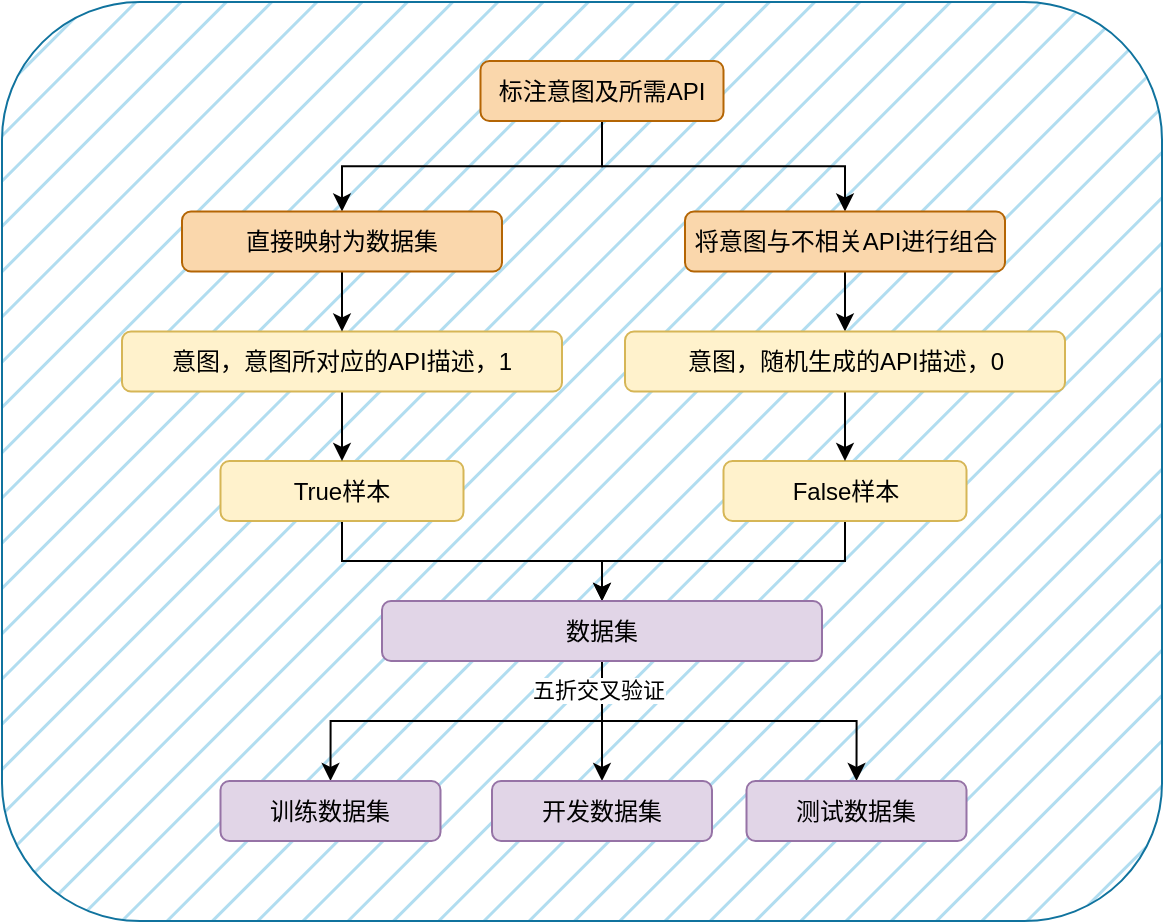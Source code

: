 <mxfile version="20.7.4" type="device" pages="7"><diagram name="数据构建" id="Aus2MMVgNmpFI1-Ejtl3"><mxGraphModel dx="3134" dy="854" grid="1" gridSize="10" guides="1" tooltips="1" connect="1" arrows="1" fold="1" page="1" pageScale="1" pageWidth="850" pageHeight="1100" math="0" shadow="0"><root><mxCell id="okNA84Wr-O0WeDmST6jo-0"/><mxCell id="okNA84Wr-O0WeDmST6jo-1" parent="okNA84Wr-O0WeDmST6jo-0"/><mxCell id="okNA84Wr-O0WeDmST6jo-3" value="" style="rounded=1;whiteSpace=wrap;html=1;fillStyle=hatch;fillColor=#b1ddf0;strokeColor=#10739e;" parent="okNA84Wr-O0WeDmST6jo-1" vertex="1"><mxGeometry x="-1660" y="30" width="580" height="459.5" as="geometry"/></mxCell><mxCell id="Gs7VFWAp9WxCcgToYK1M-5" style="edgeStyle=orthogonalEdgeStyle;rounded=0;orthogonalLoop=1;jettySize=auto;html=1;exitX=0.5;exitY=1;exitDx=0;exitDy=0;entryX=0.5;entryY=0;entryDx=0;entryDy=0;" parent="okNA84Wr-O0WeDmST6jo-1" source="okNA84Wr-O0WeDmST6jo-6" target="QkKnw_tA0HtlBGxADZRQ-5" edge="1"><mxGeometry relative="1" as="geometry"/></mxCell><mxCell id="QkKnw_tA0HtlBGxADZRQ-4" style="edgeStyle=orthogonalEdgeStyle;rounded=0;orthogonalLoop=1;jettySize=auto;html=1;exitX=0.5;exitY=1;exitDx=0;exitDy=0;entryX=0.5;entryY=0;entryDx=0;entryDy=0;" parent="okNA84Wr-O0WeDmST6jo-1" source="okNA84Wr-O0WeDmST6jo-6" target="QkKnw_tA0HtlBGxADZRQ-0" edge="1"><mxGeometry relative="1" as="geometry"/></mxCell><mxCell id="okNA84Wr-O0WeDmST6jo-6" value="标注意图及所需API" style="rounded=1;whiteSpace=wrap;html=1;fillColor=#fad7ac;strokeColor=#b46504;fillStyle=auto;" parent="okNA84Wr-O0WeDmST6jo-1" vertex="1"><mxGeometry x="-1420.75" y="59.5" width="121.5" height="30" as="geometry"/></mxCell><mxCell id="QkKnw_tA0HtlBGxADZRQ-10" style="edgeStyle=orthogonalEdgeStyle;rounded=0;orthogonalLoop=1;jettySize=auto;html=1;exitX=0.5;exitY=1;exitDx=0;exitDy=0;entryX=0.5;entryY=0;entryDx=0;entryDy=0;" parent="okNA84Wr-O0WeDmST6jo-1" source="Gs7VFWAp9WxCcgToYK1M-2" target="QkKnw_tA0HtlBGxADZRQ-9" edge="1"><mxGeometry relative="1" as="geometry"/></mxCell><mxCell id="Gs7VFWAp9WxCcgToYK1M-2" value="True样本" style="rounded=1;whiteSpace=wrap;html=1;fillColor=#fff2cc;strokeColor=#d6b656;fillStyle=auto;" parent="okNA84Wr-O0WeDmST6jo-1" vertex="1"><mxGeometry x="-1550.75" y="259.5" width="121.5" height="30" as="geometry"/></mxCell><mxCell id="QkKnw_tA0HtlBGxADZRQ-11" style="edgeStyle=orthogonalEdgeStyle;rounded=0;orthogonalLoop=1;jettySize=auto;html=1;exitX=0.5;exitY=1;exitDx=0;exitDy=0;entryX=0.5;entryY=0;entryDx=0;entryDy=0;" parent="okNA84Wr-O0WeDmST6jo-1" source="Gs7VFWAp9WxCcgToYK1M-3" target="QkKnw_tA0HtlBGxADZRQ-9" edge="1"><mxGeometry relative="1" as="geometry"/></mxCell><mxCell id="Gs7VFWAp9WxCcgToYK1M-3" value="False样本" style="rounded=1;whiteSpace=wrap;html=1;fillColor=#fff2cc;strokeColor=#d6b656;fillStyle=auto;" parent="okNA84Wr-O0WeDmST6jo-1" vertex="1"><mxGeometry x="-1299.25" y="259.5" width="121.5" height="30" as="geometry"/></mxCell><mxCell id="QkKnw_tA0HtlBGxADZRQ-3" style="edgeStyle=orthogonalEdgeStyle;rounded=0;orthogonalLoop=1;jettySize=auto;html=1;exitX=0.5;exitY=1;exitDx=0;exitDy=0;entryX=0.5;entryY=0;entryDx=0;entryDy=0;" parent="okNA84Wr-O0WeDmST6jo-1" source="mjg36d_8QxEadbGhQNuT-0" target="Gs7VFWAp9WxCcgToYK1M-2" edge="1"><mxGeometry relative="1" as="geometry"/></mxCell><mxCell id="mjg36d_8QxEadbGhQNuT-0" value="意图，意图所对应的API描述，1" style="rounded=1;whiteSpace=wrap;html=1;fillColor=#fff2cc;strokeColor=#d6b656;fillStyle=auto;" parent="okNA84Wr-O0WeDmST6jo-1" vertex="1"><mxGeometry x="-1600" y="194.75" width="220" height="30" as="geometry"/></mxCell><mxCell id="QkKnw_tA0HtlBGxADZRQ-7" style="edgeStyle=orthogonalEdgeStyle;rounded=0;orthogonalLoop=1;jettySize=auto;html=1;exitX=0.5;exitY=1;exitDx=0;exitDy=0;entryX=0.5;entryY=0;entryDx=0;entryDy=0;" parent="okNA84Wr-O0WeDmST6jo-1" source="QkKnw_tA0HtlBGxADZRQ-0" target="QkKnw_tA0HtlBGxADZRQ-2" edge="1"><mxGeometry relative="1" as="geometry"/></mxCell><mxCell id="QkKnw_tA0HtlBGxADZRQ-0" value="将意图与不相关API进行组合" style="rounded=1;whiteSpace=wrap;html=1;fillColor=#fad7ac;strokeColor=#b46504;fillStyle=auto;" parent="okNA84Wr-O0WeDmST6jo-1" vertex="1"><mxGeometry x="-1318.5" y="134.75" width="160" height="30" as="geometry"/></mxCell><mxCell id="QkKnw_tA0HtlBGxADZRQ-8" style="edgeStyle=orthogonalEdgeStyle;rounded=0;orthogonalLoop=1;jettySize=auto;html=1;exitX=0.5;exitY=1;exitDx=0;exitDy=0;entryX=0.5;entryY=0;entryDx=0;entryDy=0;" parent="okNA84Wr-O0WeDmST6jo-1" source="QkKnw_tA0HtlBGxADZRQ-2" target="Gs7VFWAp9WxCcgToYK1M-3" edge="1"><mxGeometry relative="1" as="geometry"/></mxCell><mxCell id="QkKnw_tA0HtlBGxADZRQ-2" value="意图，随机生成的API描述，0" style="rounded=1;whiteSpace=wrap;html=1;fillColor=#fff2cc;strokeColor=#d6b656;fillStyle=auto;" parent="okNA84Wr-O0WeDmST6jo-1" vertex="1"><mxGeometry x="-1348.5" y="194.75" width="220" height="30" as="geometry"/></mxCell><mxCell id="QkKnw_tA0HtlBGxADZRQ-6" style="edgeStyle=orthogonalEdgeStyle;rounded=0;orthogonalLoop=1;jettySize=auto;html=1;exitX=0.5;exitY=1;exitDx=0;exitDy=0;entryX=0.5;entryY=0;entryDx=0;entryDy=0;" parent="okNA84Wr-O0WeDmST6jo-1" source="QkKnw_tA0HtlBGxADZRQ-5" target="mjg36d_8QxEadbGhQNuT-0" edge="1"><mxGeometry relative="1" as="geometry"/></mxCell><mxCell id="QkKnw_tA0HtlBGxADZRQ-5" value="直接映射为数据集" style="rounded=1;whiteSpace=wrap;html=1;fillColor=#fad7ac;strokeColor=#b46504;fillStyle=auto;" parent="okNA84Wr-O0WeDmST6jo-1" vertex="1"><mxGeometry x="-1570" y="134.75" width="160" height="30" as="geometry"/></mxCell><mxCell id="QkKnw_tA0HtlBGxADZRQ-15" style="edgeStyle=orthogonalEdgeStyle;rounded=0;orthogonalLoop=1;jettySize=auto;html=1;exitX=0.5;exitY=1;exitDx=0;exitDy=0;entryX=0.5;entryY=0;entryDx=0;entryDy=0;" parent="okNA84Wr-O0WeDmST6jo-1" source="QkKnw_tA0HtlBGxADZRQ-9" target="QkKnw_tA0HtlBGxADZRQ-12" edge="1"><mxGeometry relative="1" as="geometry"/></mxCell><mxCell id="QkKnw_tA0HtlBGxADZRQ-16" style="edgeStyle=orthogonalEdgeStyle;rounded=0;orthogonalLoop=1;jettySize=auto;html=1;exitX=0.5;exitY=1;exitDx=0;exitDy=0;entryX=0.5;entryY=0;entryDx=0;entryDy=0;" parent="okNA84Wr-O0WeDmST6jo-1" source="QkKnw_tA0HtlBGxADZRQ-9" target="QkKnw_tA0HtlBGxADZRQ-13" edge="1"><mxGeometry relative="1" as="geometry"/></mxCell><mxCell id="QkKnw_tA0HtlBGxADZRQ-17" style="edgeStyle=orthogonalEdgeStyle;rounded=0;orthogonalLoop=1;jettySize=auto;html=1;exitX=0.5;exitY=1;exitDx=0;exitDy=0;entryX=0.5;entryY=0;entryDx=0;entryDy=0;" parent="okNA84Wr-O0WeDmST6jo-1" source="QkKnw_tA0HtlBGxADZRQ-9" target="QkKnw_tA0HtlBGxADZRQ-14" edge="1"><mxGeometry relative="1" as="geometry"/></mxCell><mxCell id="QkKnw_tA0HtlBGxADZRQ-18" value="五折交叉验证" style="edgeLabel;html=1;align=center;verticalAlign=middle;resizable=0;points=[];" parent="QkKnw_tA0HtlBGxADZRQ-17" vertex="1" connectable="0"><mxGeometry x="-0.843" y="-2" relative="1" as="geometry"><mxPoint as="offset"/></mxGeometry></mxCell><mxCell id="QkKnw_tA0HtlBGxADZRQ-9" value="数据集" style="rounded=1;whiteSpace=wrap;html=1;fillColor=#e1d5e7;strokeColor=#9673a6;fillStyle=auto;" parent="okNA84Wr-O0WeDmST6jo-1" vertex="1"><mxGeometry x="-1470" y="329.5" width="220" height="30" as="geometry"/></mxCell><mxCell id="QkKnw_tA0HtlBGxADZRQ-12" value="训练数据集" style="rounded=1;whiteSpace=wrap;html=1;fillColor=#e1d5e7;strokeColor=#9673a6;fillStyle=auto;" parent="okNA84Wr-O0WeDmST6jo-1" vertex="1"><mxGeometry x="-1550.75" y="419.5" width="110" height="30" as="geometry"/></mxCell><mxCell id="QkKnw_tA0HtlBGxADZRQ-13" value="开发数据集" style="rounded=1;whiteSpace=wrap;html=1;fillColor=#e1d5e7;strokeColor=#9673a6;fillStyle=auto;" parent="okNA84Wr-O0WeDmST6jo-1" vertex="1"><mxGeometry x="-1415" y="419.5" width="110" height="30" as="geometry"/></mxCell><mxCell id="QkKnw_tA0HtlBGxADZRQ-14" value="测试数据集" style="rounded=1;whiteSpace=wrap;html=1;fillColor=#e1d5e7;strokeColor=#9673a6;fillStyle=auto;" parent="okNA84Wr-O0WeDmST6jo-1" vertex="1"><mxGeometry x="-1287.75" y="419.5" width="110" height="30" as="geometry"/></mxCell></root></mxGraphModel></diagram><diagram id="JWBjPUzSec7kQplORmVj" name="双塔模型结构图"><mxGraphModel dx="3134" dy="854" grid="1" gridSize="10" guides="1" tooltips="1" connect="1" arrows="1" fold="1" page="1" pageScale="1" pageWidth="850" pageHeight="1100" math="0" shadow="0"><root><mxCell id="0"/><mxCell id="1" parent="0"/><mxCell id="Fk7S0LmgnM0F62TKuwco-1" value="" style="rounded=1;whiteSpace=wrap;html=1;fillStyle=hatch;fillColor=#b1ddf0;strokeColor=#10739e;" parent="1" vertex="1"><mxGeometry x="-1655" y="20" width="320" height="380" as="geometry"/></mxCell><mxCell id="Fk7S0LmgnM0F62TKuwco-37" style="edgeStyle=orthogonalEdgeStyle;rounded=0;orthogonalLoop=1;jettySize=auto;html=1;exitX=0.5;exitY=1;exitDx=0;exitDy=0;entryX=0.5;entryY=0;entryDx=0;entryDy=0;" parent="1" source="Fk7S0LmgnM0F62TKuwco-6" target="Fk7S0LmgnM0F62TKuwco-13" edge="1"><mxGeometry relative="1" as="geometry"/></mxCell><mxCell id="Fk7S0LmgnM0F62TKuwco-6" value="Embedding" style="rounded=1;whiteSpace=wrap;html=1;flipV=0;flipH=0;fillColor=#e1d5e7;strokeColor=#9673a6;fillStyle=auto;align=center;" parent="1" vertex="1"><mxGeometry x="-1642.5" y="110" width="120" height="20" as="geometry"/></mxCell><mxCell id="Fk7S0LmgnM0F62TKuwco-7" style="edgeStyle=orthogonalEdgeStyle;rounded=0;orthogonalLoop=1;jettySize=auto;html=1;exitX=0.5;exitY=1;exitDx=0;exitDy=0;" parent="1" edge="1"><mxGeometry relative="1" as="geometry"><mxPoint x="-1547.5" y="170" as="sourcePoint"/><mxPoint x="-1547.5" y="170" as="targetPoint"/></mxGeometry></mxCell><mxCell id="Fk7S0LmgnM0F62TKuwco-12" style="edgeStyle=orthogonalEdgeStyle;rounded=0;orthogonalLoop=1;jettySize=auto;html=1;exitX=0.5;exitY=1;exitDx=0;exitDy=0;entryX=0.5;entryY=0;entryDx=0;entryDy=0;" parent="1" source="Fk7S0LmgnM0F62TKuwco-13" target="Fk7S0LmgnM0F62TKuwco-17" edge="1"><mxGeometry relative="1" as="geometry"/></mxCell><mxCell id="Fk7S0LmgnM0F62TKuwco-13" value="Linear Layer" style="rounded=1;whiteSpace=wrap;html=1;flipV=0;flipH=0;fillColor=#e1d5e7;strokeColor=#9673a6;fillStyle=auto;align=center;" parent="1" vertex="1"><mxGeometry x="-1632.5" y="150" width="100" height="20" as="geometry"/></mxCell><mxCell id="Fk7S0LmgnM0F62TKuwco-32" style="edgeStyle=orthogonalEdgeStyle;rounded=0;orthogonalLoop=1;jettySize=auto;html=1;exitX=0.5;exitY=1;exitDx=0;exitDy=0;entryX=0.5;entryY=0;entryDx=0;entryDy=0;" parent="1" source="Fk7S0LmgnM0F62TKuwco-17" target="Fk7S0LmgnM0F62TKuwco-21" edge="1"><mxGeometry relative="1" as="geometry"/></mxCell><mxCell id="Fk7S0LmgnM0F62TKuwco-17" value="L2" style="rounded=1;whiteSpace=wrap;html=1;flipV=0;flipH=0;fillColor=#e1d5e7;strokeColor=#9673a6;fillStyle=auto;align=center;" parent="1" vertex="1"><mxGeometry x="-1607.5" y="185" width="50" height="20" as="geometry"/></mxCell><mxCell id="Fk7S0LmgnM0F62TKuwco-33" style="edgeStyle=orthogonalEdgeStyle;rounded=0;orthogonalLoop=1;jettySize=auto;html=1;exitX=0.5;exitY=1;exitDx=0;exitDy=0;entryX=0.5;entryY=0;entryDx=0;entryDy=0;" parent="1" source="Fk7S0LmgnM0F62TKuwco-19" target="Fk7S0LmgnM0F62TKuwco-21" edge="1"><mxGeometry relative="1" as="geometry"/></mxCell><mxCell id="Fk7S0LmgnM0F62TKuwco-19" value="L2" style="rounded=1;whiteSpace=wrap;html=1;flipV=0;flipH=0;fillColor=#e1d5e7;strokeColor=#9673a6;fillStyle=auto;align=center;" parent="1" vertex="1"><mxGeometry x="-1445" y="185" width="50" height="20" as="geometry"/></mxCell><mxCell id="Fk7S0LmgnM0F62TKuwco-41" style="edgeStyle=orthogonalEdgeStyle;rounded=0;orthogonalLoop=1;jettySize=auto;html=1;exitX=0.5;exitY=1;exitDx=0;exitDy=0;entryX=0.5;entryY=0;entryDx=0;entryDy=0;" parent="1" source="Fk7S0LmgnM0F62TKuwco-21" target="Fk7S0LmgnM0F62TKuwco-29" edge="1"><mxGeometry relative="1" as="geometry"/></mxCell><mxCell id="Fk7S0LmgnM0F62TKuwco-21" value="Dot Product" style="rounded=1;whiteSpace=wrap;html=1;flipV=0;flipH=0;fillColor=#e1d5e7;strokeColor=#9673a6;fillStyle=auto;align=center;" parent="1" vertex="1"><mxGeometry x="-1552.5" y="250" width="115" height="20" as="geometry"/></mxCell><mxCell id="Fk7S0LmgnM0F62TKuwco-40" style="edgeStyle=orthogonalEdgeStyle;rounded=0;orthogonalLoop=1;jettySize=auto;html=1;exitX=0.5;exitY=1;exitDx=0;exitDy=0;entryX=0.5;entryY=0;entryDx=0;entryDy=0;" parent="1" source="Fk7S0LmgnM0F62TKuwco-23" target="Fk7S0LmgnM0F62TKuwco-31" edge="1"><mxGeometry relative="1" as="geometry"/></mxCell><mxCell id="Fk7S0LmgnM0F62TKuwco-23" value="ReLU" style="rounded=1;whiteSpace=wrap;html=1;flipV=0;flipH=0;fillColor=#e1d5e7;strokeColor=#9673a6;fillStyle=auto;align=center;" parent="1" vertex="1"><mxGeometry x="-1520" y="330" width="50" height="20" as="geometry"/></mxCell><mxCell id="Fk7S0LmgnM0F62TKuwco-36" style="edgeStyle=orthogonalEdgeStyle;rounded=0;orthogonalLoop=1;jettySize=auto;html=1;exitX=0.5;exitY=1;exitDx=0;exitDy=0;entryX=0.5;entryY=0;entryDx=0;entryDy=0;" parent="1" source="Fk7S0LmgnM0F62TKuwco-25" target="Fk7S0LmgnM0F62TKuwco-6" edge="1"><mxGeometry relative="1" as="geometry"/></mxCell><mxCell id="Fk7S0LmgnM0F62TKuwco-25" value="Sentence 1" style="rounded=1;whiteSpace=wrap;html=1;flipV=0;flipH=0;fillColor=#e1d5e7;strokeColor=#9673a6;fillStyle=auto;align=center;" parent="1" vertex="1"><mxGeometry x="-1632.5" y="70" width="100" height="20" as="geometry"/></mxCell><mxCell id="Fk7S0LmgnM0F62TKuwco-35" style="edgeStyle=orthogonalEdgeStyle;rounded=0;orthogonalLoop=1;jettySize=auto;html=1;exitX=0.5;exitY=1;exitDx=0;exitDy=0;entryX=0.5;entryY=0;entryDx=0;entryDy=0;" parent="1" source="Fk7S0LmgnM0F62TKuwco-26" target="Fk7S0LmgnM0F62TKuwco-27" edge="1"><mxGeometry relative="1" as="geometry"/></mxCell><mxCell id="Fk7S0LmgnM0F62TKuwco-26" value="Sentence 2" style="rounded=1;whiteSpace=wrap;html=1;flipV=0;flipH=0;fillColor=#e1d5e7;strokeColor=#9673a6;fillStyle=auto;align=center;" parent="1" vertex="1"><mxGeometry x="-1470" y="70" width="100" height="20" as="geometry"/></mxCell><mxCell id="Fk7S0LmgnM0F62TKuwco-38" style="edgeStyle=orthogonalEdgeStyle;rounded=0;orthogonalLoop=1;jettySize=auto;html=1;exitX=0.5;exitY=1;exitDx=0;exitDy=0;entryX=0.5;entryY=0;entryDx=0;entryDy=0;" parent="1" source="Fk7S0LmgnM0F62TKuwco-27" target="Fk7S0LmgnM0F62TKuwco-28" edge="1"><mxGeometry relative="1" as="geometry"/></mxCell><mxCell id="Fk7S0LmgnM0F62TKuwco-27" value="Embedding" style="rounded=1;whiteSpace=wrap;html=1;flipV=0;flipH=0;fillColor=#e1d5e7;strokeColor=#9673a6;fillStyle=auto;align=center;" parent="1" vertex="1"><mxGeometry x="-1480" y="110" width="120" height="20" as="geometry"/></mxCell><mxCell id="Fk7S0LmgnM0F62TKuwco-34" style="edgeStyle=orthogonalEdgeStyle;rounded=0;orthogonalLoop=1;jettySize=auto;html=1;exitX=0.5;exitY=1;exitDx=0;exitDy=0;entryX=0.5;entryY=0;entryDx=0;entryDy=0;" parent="1" source="Fk7S0LmgnM0F62TKuwco-28" target="Fk7S0LmgnM0F62TKuwco-19" edge="1"><mxGeometry relative="1" as="geometry"/></mxCell><mxCell id="Fk7S0LmgnM0F62TKuwco-28" value="Linear Layer" style="rounded=1;whiteSpace=wrap;html=1;flipV=0;flipH=0;fillColor=#e1d5e7;strokeColor=#9673a6;fillStyle=auto;align=center;" parent="1" vertex="1"><mxGeometry x="-1470" y="150" width="100" height="20" as="geometry"/></mxCell><mxCell id="Fk7S0LmgnM0F62TKuwco-39" style="edgeStyle=orthogonalEdgeStyle;rounded=0;orthogonalLoop=1;jettySize=auto;html=1;exitX=0.5;exitY=1;exitDx=0;exitDy=0;" parent="1" source="Fk7S0LmgnM0F62TKuwco-29" target="Fk7S0LmgnM0F62TKuwco-23" edge="1"><mxGeometry relative="1" as="geometry"/></mxCell><mxCell id="Fk7S0LmgnM0F62TKuwco-29" value="Cosine Similarity" style="rounded=1;whiteSpace=wrap;html=1;flipV=0;flipH=0;fillColor=#e1d5e7;strokeColor=#9673a6;fillStyle=auto;align=center;" parent="1" vertex="1"><mxGeometry x="-1545" y="290" width="100" height="20" as="geometry"/></mxCell><mxCell id="Fk7S0LmgnM0F62TKuwco-31" value="Logits" style="rounded=1;whiteSpace=wrap;html=1;flipV=0;flipH=0;fillColor=#e1d5e7;strokeColor=#9673a6;fillStyle=auto;align=center;" parent="1" vertex="1"><mxGeometry x="-1520" y="370" width="50" height="20" as="geometry"/></mxCell><mxCell id="3VgAISCh9AMiZ63YZsWY-2" value="Siamese Bert Model" style="text;html=1;align=center;verticalAlign=middle;resizable=0;points=[];autosize=1;strokeColor=none;fillColor=none;fontSize=16;fontStyle=1" parent="1" vertex="1"><mxGeometry x="-1585" y="32" width="180" height="30" as="geometry"/></mxCell></root></mxGraphModel></diagram><diagram name="交叉模型结构" id="4dbKWowYNtOWPYYeEncr"><mxGraphModel dx="3134" dy="854" grid="1" gridSize="10" guides="1" tooltips="1" connect="1" arrows="1" fold="1" page="1" pageScale="1" pageWidth="850" pageHeight="1100" math="0" shadow="0"><root><mxCell id="SeJAMZDitiHmJ0DWfgXn-0"/><mxCell id="SeJAMZDitiHmJ0DWfgXn-1" parent="SeJAMZDitiHmJ0DWfgXn-0"/><mxCell id="SeJAMZDitiHmJ0DWfgXn-2" value="" style="rounded=1;whiteSpace=wrap;html=1;fillStyle=hatch;fillColor=#b1ddf0;strokeColor=#10739e;" parent="SeJAMZDitiHmJ0DWfgXn-1" vertex="1"><mxGeometry x="-1670" y="20" width="315" height="260" as="geometry"/></mxCell><mxCell id="SeJAMZDitiHmJ0DWfgXn-3" style="edgeStyle=orthogonalEdgeStyle;rounded=0;orthogonalLoop=1;jettySize=auto;html=1;exitX=0.5;exitY=1;exitDx=0;exitDy=0;entryX=0.5;entryY=0;entryDx=0;entryDy=0;" parent="SeJAMZDitiHmJ0DWfgXn-1" source="SeJAMZDitiHmJ0DWfgXn-4" target="SeJAMZDitiHmJ0DWfgXn-23" edge="1"><mxGeometry relative="1" as="geometry"><mxPoint x="-1600" y="150" as="targetPoint"/></mxGeometry></mxCell><mxCell id="SeJAMZDitiHmJ0DWfgXn-4" value="Sentence Embedding" style="rounded=1;whiteSpace=wrap;html=1;flipV=0;flipH=0;fillColor=#e1d5e7;strokeColor=#9673a6;fillStyle=auto;align=center;" parent="SeJAMZDitiHmJ0DWfgXn-1" vertex="1"><mxGeometry x="-1570" y="130" width="120" height="20" as="geometry"/></mxCell><mxCell id="SeJAMZDitiHmJ0DWfgXn-5" style="edgeStyle=orthogonalEdgeStyle;rounded=0;orthogonalLoop=1;jettySize=auto;html=1;exitX=0.5;exitY=1;exitDx=0;exitDy=0;" parent="SeJAMZDitiHmJ0DWfgXn-1" edge="1"><mxGeometry relative="1" as="geometry"><mxPoint x="-1565" y="170" as="sourcePoint"/><mxPoint x="-1565" y="170" as="targetPoint"/></mxGeometry></mxCell><mxCell id="SeJAMZDitiHmJ0DWfgXn-14" style="edgeStyle=orthogonalEdgeStyle;rounded=0;orthogonalLoop=1;jettySize=auto;html=1;exitX=0.5;exitY=1;exitDx=0;exitDy=0;entryX=0.5;entryY=0;entryDx=0;entryDy=0;" parent="SeJAMZDitiHmJ0DWfgXn-1" source="SeJAMZDitiHmJ0DWfgXn-15" target="SeJAMZDitiHmJ0DWfgXn-26" edge="1"><mxGeometry relative="1" as="geometry"/></mxCell><mxCell id="SeJAMZDitiHmJ0DWfgXn-15" value="ReLU" style="rounded=1;whiteSpace=wrap;html=1;flipV=0;flipH=0;fillColor=#e1d5e7;strokeColor=#9673a6;fillStyle=auto;align=center;" parent="SeJAMZDitiHmJ0DWfgXn-1" vertex="1"><mxGeometry x="-1537.5" y="210" width="50" height="20" as="geometry"/></mxCell><mxCell id="SeJAMZDitiHmJ0DWfgXn-16" style="edgeStyle=orthogonalEdgeStyle;rounded=0;orthogonalLoop=1;jettySize=auto;html=1;exitX=0.5;exitY=1;exitDx=0;exitDy=0;entryX=0.5;entryY=0;entryDx=0;entryDy=0;" parent="SeJAMZDitiHmJ0DWfgXn-1" source="SeJAMZDitiHmJ0DWfgXn-17" target="SeJAMZDitiHmJ0DWfgXn-4" edge="1"><mxGeometry relative="1" as="geometry"/></mxCell><mxCell id="SeJAMZDitiHmJ0DWfgXn-17" value="Sentence 1" style="rounded=1;whiteSpace=wrap;html=1;flipV=0;flipH=0;fillColor=#e1d5e7;strokeColor=#9673a6;fillStyle=auto;align=center;" parent="SeJAMZDitiHmJ0DWfgXn-1" vertex="1"><mxGeometry x="-1650" y="70" width="100" height="20" as="geometry"/></mxCell><mxCell id="SeJAMZDitiHmJ0DWfgXn-18" style="edgeStyle=orthogonalEdgeStyle;rounded=0;orthogonalLoop=1;jettySize=auto;html=1;exitX=0.5;exitY=1;exitDx=0;exitDy=0;entryX=0.5;entryY=0;entryDx=0;entryDy=0;" parent="SeJAMZDitiHmJ0DWfgXn-1" source="SeJAMZDitiHmJ0DWfgXn-19" target="SeJAMZDitiHmJ0DWfgXn-4" edge="1"><mxGeometry relative="1" as="geometry"><mxPoint x="-1437.5" y="110" as="targetPoint"/></mxGeometry></mxCell><mxCell id="SeJAMZDitiHmJ0DWfgXn-19" value="Sentence 2" style="rounded=1;whiteSpace=wrap;html=1;flipV=0;flipH=0;fillColor=#e1d5e7;strokeColor=#9673a6;fillStyle=auto;align=center;" parent="SeJAMZDitiHmJ0DWfgXn-1" vertex="1"><mxGeometry x="-1487.5" y="70" width="100" height="20" as="geometry"/></mxCell><mxCell id="SeJAMZDitiHmJ0DWfgXn-23" value="Linear Layer" style="rounded=1;whiteSpace=wrap;html=1;flipV=0;flipH=0;fillColor=#e1d5e7;strokeColor=#9673a6;fillStyle=auto;align=center;" parent="SeJAMZDitiHmJ0DWfgXn-1" vertex="1"><mxGeometry x="-1562.5" y="170" width="100" height="20" as="geometry"/></mxCell><mxCell id="SeJAMZDitiHmJ0DWfgXn-24" style="edgeStyle=orthogonalEdgeStyle;rounded=0;orthogonalLoop=1;jettySize=auto;html=1;exitX=0.5;exitY=1;exitDx=0;exitDy=0;" parent="SeJAMZDitiHmJ0DWfgXn-1" source="SeJAMZDitiHmJ0DWfgXn-23" target="SeJAMZDitiHmJ0DWfgXn-15" edge="1"><mxGeometry relative="1" as="geometry"><mxPoint x="-1512.5" y="310" as="sourcePoint"/></mxGeometry></mxCell><mxCell id="SeJAMZDitiHmJ0DWfgXn-26" value="Logits" style="rounded=1;whiteSpace=wrap;html=1;flipV=0;flipH=0;fillColor=#e1d5e7;strokeColor=#9673a6;fillStyle=auto;align=center;" parent="SeJAMZDitiHmJ0DWfgXn-1" vertex="1"><mxGeometry x="-1537.5" y="250" width="50" height="20" as="geometry"/></mxCell><mxCell id="SeJAMZDitiHmJ0DWfgXn-28" value="Cross Bert Model" style="text;html=1;align=center;verticalAlign=middle;resizable=0;points=[];autosize=1;strokeColor=none;fillColor=none;fontSize=16;fontStyle=1" parent="SeJAMZDitiHmJ0DWfgXn-1" vertex="1"><mxGeometry x="-1592.5" y="32" width="160" height="30" as="geometry"/></mxCell></root></mxGraphModel></diagram><diagram name="ChatGPT" id="MMn7LthUAH7jaOPZo-aA"><mxGraphModel dx="2284" dy="854" grid="1" gridSize="10" guides="1" tooltips="1" connect="1" arrows="1" fold="1" page="1" pageScale="1" pageWidth="850" pageHeight="1100" math="0" shadow="0"><root><mxCell id="U0CTD-ahNZLteoR2UQW4-0"/><mxCell id="U0CTD-ahNZLteoR2UQW4-1" parent="U0CTD-ahNZLteoR2UQW4-0"/><mxCell id="U0CTD-ahNZLteoR2UQW4-2" value="" style="rounded=1;whiteSpace=wrap;html=1;fillStyle=hatch;fillColor=#b1ddf0;strokeColor=#10739e;" parent="U0CTD-ahNZLteoR2UQW4-1" vertex="1"><mxGeometry x="-620" y="330" width="160" height="260" as="geometry"/></mxCell><mxCell id="U0CTD-ahNZLteoR2UQW4-3" value="" style="rounded=1;whiteSpace=wrap;html=1;fillStyle=hatch;fillColor=#b1ddf0;strokeColor=#10739e;" parent="U0CTD-ahNZLteoR2UQW4-1" vertex="1"><mxGeometry x="-620" y="40.5" width="160" height="219.5" as="geometry"/></mxCell><mxCell id="U0CTD-ahNZLteoR2UQW4-4" value="" style="edgeStyle=orthogonalEdgeStyle;rounded=0;orthogonalLoop=1;jettySize=auto;html=1;" parent="U0CTD-ahNZLteoR2UQW4-1" source="U0CTD-ahNZLteoR2UQW4-6" target="U0CTD-ahNZLteoR2UQW4-7" edge="1"><mxGeometry relative="1" as="geometry"/></mxCell><mxCell id="U0CTD-ahNZLteoR2UQW4-5" value="所有API的信息" style="edgeLabel;html=1;align=center;verticalAlign=middle;resizable=0;points=[];" parent="U0CTD-ahNZLteoR2UQW4-4" vertex="1" connectable="0"><mxGeometry x="-0.117" relative="1" as="geometry"><mxPoint y="-9" as="offset"/></mxGeometry></mxCell><mxCell id="U0CTD-ahNZLteoR2UQW4-6" value="编码数据" style="rounded=1;whiteSpace=wrap;html=1;fillColor=#fad7ac;strokeColor=#b46504;fillStyle=auto;" parent="U0CTD-ahNZLteoR2UQW4-1" vertex="1"><mxGeometry x="-831.5" y="85" width="100" height="30" as="geometry"/></mxCell><mxCell id="0dFJPY-7k6aYdq-zUe8h-1" style="edgeStyle=orthogonalEdgeStyle;rounded=0;orthogonalLoop=1;jettySize=auto;html=1;exitX=0.5;exitY=1;exitDx=0;exitDy=0;entryX=0.5;entryY=0;entryDx=0;entryDy=0;" parent="U0CTD-ahNZLteoR2UQW4-1" source="U0CTD-ahNZLteoR2UQW4-7" target="0dFJPY-7k6aYdq-zUe8h-0" edge="1"><mxGeometry relative="1" as="geometry"/></mxCell><mxCell id="0dFJPY-7k6aYdq-zUe8h-2" value="Embedding" style="edgeLabel;html=1;align=center;verticalAlign=middle;resizable=0;points=[];" parent="0dFJPY-7k6aYdq-zUe8h-1" vertex="1" connectable="0"><mxGeometry x="-0.198" y="3" relative="1" as="geometry"><mxPoint as="offset"/></mxGeometry></mxCell><mxCell id="U0CTD-ahNZLteoR2UQW4-7" value="OpenAI Embedding" style="ellipse;whiteSpace=wrap;html=1;fillColor=#e1d5e7;strokeColor=#9673a6;fillStyle=auto;" parent="U0CTD-ahNZLteoR2UQW4-1" vertex="1"><mxGeometry x="-590" y="70" width="100" height="60" as="geometry"/></mxCell><mxCell id="U0CTD-ahNZLteoR2UQW4-8" style="edgeStyle=orthogonalEdgeStyle;rounded=0;orthogonalLoop=1;jettySize=auto;html=1;entryX=0;entryY=0.5;entryDx=0;entryDy=0;" parent="U0CTD-ahNZLteoR2UQW4-1" source="U0CTD-ahNZLteoR2UQW4-9" target="U0CTD-ahNZLteoR2UQW4-12" edge="1"><mxGeometry relative="1" as="geometry"/></mxCell><mxCell id="U0CTD-ahNZLteoR2UQW4-9" value="用户意图" style="rounded=1;whiteSpace=wrap;html=1;fillStyle=auto;fillColor=#b0e3e6;strokeColor=#0e8088;" parent="U0CTD-ahNZLteoR2UQW4-1" vertex="1"><mxGeometry x="-831.5" y="360" width="100" height="30" as="geometry"/></mxCell><mxCell id="U0CTD-ahNZLteoR2UQW4-10" value="检索到的API" style="rounded=1;whiteSpace=wrap;html=1;flipV=0;flipH=0;fillColor=#b1ddf0;strokeColor=#10739e;fillStyle=auto;" parent="U0CTD-ahNZLteoR2UQW4-1" vertex="1"><mxGeometry x="-831.5" y="505" width="100" height="30" as="geometry"/></mxCell><mxCell id="U0CTD-ahNZLteoR2UQW4-11" style="edgeStyle=orthogonalEdgeStyle;rounded=0;orthogonalLoop=1;jettySize=auto;html=1;exitX=0.5;exitY=1;exitDx=0;exitDy=0;entryX=0.5;entryY=0;entryDx=0;entryDy=0;" parent="U0CTD-ahNZLteoR2UQW4-1" source="U0CTD-ahNZLteoR2UQW4-12" target="U0CTD-ahNZLteoR2UQW4-14" edge="1"><mxGeometry relative="1" as="geometry"/></mxCell><mxCell id="U0CTD-ahNZLteoR2UQW4-12" value="ChatGPT" style="ellipse;whiteSpace=wrap;html=1;fillColor=#e1d5e7;strokeColor=#9673a6;fillStyle=auto;" parent="U0CTD-ahNZLteoR2UQW4-1" vertex="1"><mxGeometry x="-590" y="345" width="100" height="60" as="geometry"/></mxCell><mxCell id="U0CTD-ahNZLteoR2UQW4-13" style="edgeStyle=orthogonalEdgeStyle;rounded=0;orthogonalLoop=1;jettySize=auto;html=1;exitX=0.5;exitY=1;exitDx=0;exitDy=0;entryX=0.5;entryY=0;entryDx=0;entryDy=0;" parent="U0CTD-ahNZLteoR2UQW4-1" source="U0CTD-ahNZLteoR2UQW4-14" target="U0CTD-ahNZLteoR2UQW4-16" edge="1"><mxGeometry relative="1" as="geometry"/></mxCell><mxCell id="U0CTD-ahNZLteoR2UQW4-14" value="对输入进行编码" style="rounded=1;whiteSpace=wrap;html=1;flipV=0;flipH=0;fillColor=#e1d5e7;strokeColor=#9673a6;fillStyle=auto;" parent="U0CTD-ahNZLteoR2UQW4-1" vertex="1"><mxGeometry x="-590" y="440" width="100" height="30" as="geometry"/></mxCell><mxCell id="U0CTD-ahNZLteoR2UQW4-15" style="edgeStyle=orthogonalEdgeStyle;rounded=0;orthogonalLoop=1;jettySize=auto;html=1;exitX=0.5;exitY=1;exitDx=0;exitDy=0;" parent="U0CTD-ahNZLteoR2UQW4-1" source="U0CTD-ahNZLteoR2UQW4-14" target="U0CTD-ahNZLteoR2UQW4-14" edge="1"><mxGeometry relative="1" as="geometry"/></mxCell><mxCell id="U0CTD-ahNZLteoR2UQW4-16" value="在向量库中查找与输入最相似的API描述" style="rounded=1;whiteSpace=wrap;html=1;flipV=0;flipH=0;fillColor=#e1d5e7;strokeColor=#9673a6;fillStyle=auto;" parent="U0CTD-ahNZLteoR2UQW4-1" vertex="1"><mxGeometry x="-590" y="490" width="100" height="60" as="geometry"/></mxCell><mxCell id="U0CTD-ahNZLteoR2UQW4-17" value="" style="edgeStyle=orthogonalEdgeStyle;rounded=0;orthogonalLoop=1;jettySize=auto;html=1;exitX=0;exitY=0.5;exitDx=0;exitDy=0;entryX=1;entryY=0.5;entryDx=0;entryDy=0;" parent="U0CTD-ahNZLteoR2UQW4-1" source="U0CTD-ahNZLteoR2UQW4-16" target="U0CTD-ahNZLteoR2UQW4-10" edge="1"><mxGeometry relative="1" as="geometry"><mxPoint x="-800" y="454.62" as="sourcePoint"/><mxPoint x="-658.5" y="454.62" as="targetPoint"/></mxGeometry></mxCell><mxCell id="U0CTD-ahNZLteoR2UQW4-19" value="数据准备" style="text;html=1;strokeColor=none;fillColor=none;align=center;verticalAlign=middle;whiteSpace=wrap;rounded=0;" parent="U0CTD-ahNZLteoR2UQW4-1" vertex="1"><mxGeometry x="-440" y="135.25" width="60" height="30" as="geometry"/></mxCell><mxCell id="U0CTD-ahNZLteoR2UQW4-20" value="使用" style="text;html=1;strokeColor=none;fillColor=none;align=center;verticalAlign=middle;whiteSpace=wrap;rounded=0;" parent="U0CTD-ahNZLteoR2UQW4-1" vertex="1"><mxGeometry x="-440" y="440" width="60" height="30" as="geometry"/></mxCell><mxCell id="0dFJPY-7k6aYdq-zUe8h-3" style="edgeStyle=orthogonalEdgeStyle;rounded=0;orthogonalLoop=1;jettySize=auto;html=1;exitX=0.5;exitY=1;exitDx=0;exitDy=0;entryX=0.5;entryY=0;entryDx=0;entryDy=0;endArrow=none;endFill=0;startArrow=classic;startFill=1;" parent="U0CTD-ahNZLteoR2UQW4-1" source="0dFJPY-7k6aYdq-zUe8h-0" target="U0CTD-ahNZLteoR2UQW4-12" edge="1"><mxGeometry relative="1" as="geometry"/></mxCell><mxCell id="0dFJPY-7k6aYdq-zUe8h-4" value="检索" style="edgeLabel;html=1;align=center;verticalAlign=middle;resizable=0;points=[];" parent="0dFJPY-7k6aYdq-zUe8h-3" vertex="1" connectable="0"><mxGeometry x="0.019" y="1" relative="1" as="geometry"><mxPoint as="offset"/></mxGeometry></mxCell><mxCell id="0dFJPY-7k6aYdq-zUe8h-0" value="Vector Store" style="ellipse;whiteSpace=wrap;html=1;fillColor=#e1d5e7;strokeColor=#9673a6;fillStyle=auto;" parent="U0CTD-ahNZLteoR2UQW4-1" vertex="1"><mxGeometry x="-590" y="180" width="100" height="60" as="geometry"/></mxCell></root></mxGraphModel></diagram><diagram id="9SQTf2ZTa6Vni8mPGza0" name="基线模型"><mxGraphModel dx="2284" dy="854" grid="1" gridSize="10" guides="1" tooltips="1" connect="1" arrows="1" fold="1" page="1" pageScale="1" pageWidth="850" pageHeight="1100" math="0" shadow="0"><root><mxCell id="0"/><mxCell id="1" parent="0"/><mxCell id="X8JRkPwmUlFkgg6Ldwye-4" value="" style="rounded=1;whiteSpace=wrap;html=1;fillStyle=hatch;fillColor=#b1ddf0;strokeColor=#10739e;" parent="1" vertex="1"><mxGeometry x="-620" y="240" width="160" height="260" as="geometry"/></mxCell><mxCell id="5wu-_2KFvNRKzJu32WQm-37" value="" style="rounded=1;whiteSpace=wrap;html=1;fillStyle=hatch;fillColor=#b1ddf0;strokeColor=#10739e;" parent="1" vertex="1"><mxGeometry x="-620" y="40.5" width="160" height="129.5" as="geometry"/></mxCell><mxCell id="5wu-_2KFvNRKzJu32WQm-20" value="" style="edgeStyle=orthogonalEdgeStyle;rounded=0;orthogonalLoop=1;jettySize=auto;html=1;" parent="1" source="5wu-_2KFvNRKzJu32WQm-1" target="5wu-_2KFvNRKzJu32WQm-3" edge="1"><mxGeometry relative="1" as="geometry"/></mxCell><mxCell id="5wu-_2KFvNRKzJu32WQm-38" value="所有API的描述字段" style="edgeLabel;html=1;align=center;verticalAlign=middle;resizable=0;points=[];" parent="5wu-_2KFvNRKzJu32WQm-20" vertex="1" connectable="0"><mxGeometry x="-0.117" relative="1" as="geometry"><mxPoint y="-9" as="offset"/></mxGeometry></mxCell><mxCell id="5wu-_2KFvNRKzJu32WQm-1" value="添加语料" style="rounded=1;whiteSpace=wrap;html=1;fillColor=#fad7ac;strokeColor=#b46504;fillStyle=auto;" parent="1" vertex="1"><mxGeometry x="-831.5" y="85" width="100" height="30" as="geometry"/></mxCell><mxCell id="5wu-_2KFvNRKzJu32WQm-3" value="Baseline" style="ellipse;whiteSpace=wrap;html=1;fillColor=#e1d5e7;strokeColor=#9673a6;fillStyle=auto;" parent="1" vertex="1"><mxGeometry x="-590" y="70" width="100" height="60" as="geometry"/></mxCell><mxCell id="X8JRkPwmUlFkgg6Ldwye-5" style="edgeStyle=orthogonalEdgeStyle;rounded=0;orthogonalLoop=1;jettySize=auto;html=1;entryX=0;entryY=0.5;entryDx=0;entryDy=0;" parent="1" source="5wu-_2KFvNRKzJu32WQm-10" target="X8JRkPwmUlFkgg6Ldwye-3" edge="1"><mxGeometry relative="1" as="geometry"/></mxCell><mxCell id="5wu-_2KFvNRKzJu32WQm-10" value="用户意图" style="rounded=1;whiteSpace=wrap;html=1;fillStyle=auto;fillColor=#b0e3e6;strokeColor=#0e8088;" parent="1" vertex="1"><mxGeometry x="-831.5" y="270" width="100" height="30" as="geometry"/></mxCell><mxCell id="X8JRkPwmUlFkgg6Ldwye-2" value="检索到的API" style="rounded=1;whiteSpace=wrap;html=1;flipV=0;flipH=0;fillColor=#b1ddf0;strokeColor=#10739e;fillStyle=auto;" parent="1" vertex="1"><mxGeometry x="-831.5" y="415" width="100" height="30" as="geometry"/></mxCell><mxCell id="X8JRkPwmUlFkgg6Ldwye-11" style="edgeStyle=orthogonalEdgeStyle;rounded=0;orthogonalLoop=1;jettySize=auto;html=1;exitX=0.5;exitY=1;exitDx=0;exitDy=0;entryX=0.5;entryY=0;entryDx=0;entryDy=0;" parent="1" source="X8JRkPwmUlFkgg6Ldwye-3" target="X8JRkPwmUlFkgg6Ldwye-7" edge="1"><mxGeometry relative="1" as="geometry"/></mxCell><mxCell id="X8JRkPwmUlFkgg6Ldwye-3" value="Baseline" style="ellipse;whiteSpace=wrap;html=1;fillColor=#e1d5e7;strokeColor=#9673a6;fillStyle=auto;" parent="1" vertex="1"><mxGeometry x="-590" y="255" width="100" height="60" as="geometry"/></mxCell><mxCell id="X8JRkPwmUlFkgg6Ldwye-13" style="edgeStyle=orthogonalEdgeStyle;rounded=0;orthogonalLoop=1;jettySize=auto;html=1;exitX=0.5;exitY=1;exitDx=0;exitDy=0;entryX=0.5;entryY=0;entryDx=0;entryDy=0;" parent="1" source="X8JRkPwmUlFkgg6Ldwye-7" target="X8JRkPwmUlFkgg6Ldwye-10" edge="1"><mxGeometry relative="1" as="geometry"/></mxCell><mxCell id="X8JRkPwmUlFkgg6Ldwye-7" value="对输入进行编码" style="rounded=1;whiteSpace=wrap;html=1;flipV=0;flipH=0;fillColor=#e1d5e7;strokeColor=#9673a6;fillStyle=auto;" parent="1" vertex="1"><mxGeometry x="-590" y="350" width="100" height="30" as="geometry"/></mxCell><mxCell id="X8JRkPwmUlFkgg6Ldwye-9" style="edgeStyle=orthogonalEdgeStyle;rounded=0;orthogonalLoop=1;jettySize=auto;html=1;exitX=0.5;exitY=1;exitDx=0;exitDy=0;" parent="1" source="X8JRkPwmUlFkgg6Ldwye-7" target="X8JRkPwmUlFkgg6Ldwye-7" edge="1"><mxGeometry relative="1" as="geometry"/></mxCell><mxCell id="X8JRkPwmUlFkgg6Ldwye-10" value="计算输入与所有语料的距离，返回最相似的API描述" style="rounded=1;whiteSpace=wrap;html=1;flipV=0;flipH=0;fillColor=#e1d5e7;strokeColor=#9673a6;fillStyle=auto;" parent="1" vertex="1"><mxGeometry x="-590" y="400" width="100" height="60" as="geometry"/></mxCell><mxCell id="X8JRkPwmUlFkgg6Ldwye-15" value="" style="edgeStyle=orthogonalEdgeStyle;rounded=0;orthogonalLoop=1;jettySize=auto;html=1;exitX=0;exitY=0.5;exitDx=0;exitDy=0;entryX=1;entryY=0.5;entryDx=0;entryDy=0;" parent="1" source="X8JRkPwmUlFkgg6Ldwye-10" target="X8JRkPwmUlFkgg6Ldwye-2" edge="1"><mxGeometry relative="1" as="geometry"><mxPoint x="-800" y="364.62" as="sourcePoint"/><mxPoint x="-658.5" y="364.62" as="targetPoint"/></mxGeometry></mxCell><mxCell id="X8JRkPwmUlFkgg6Ldwye-22" value="数据准备" style="text;html=1;strokeColor=none;fillColor=none;align=center;verticalAlign=middle;whiteSpace=wrap;rounded=0;" parent="1" vertex="1"><mxGeometry x="-440" y="85" width="60" height="30" as="geometry"/></mxCell><mxCell id="X8JRkPwmUlFkgg6Ldwye-23" value="使用" style="text;html=1;strokeColor=none;fillColor=none;align=center;verticalAlign=middle;whiteSpace=wrap;rounded=0;" parent="1" vertex="1"><mxGeometry x="-440" y="350" width="60" height="30" as="geometry"/></mxCell></root></mxGraphModel></diagram><diagram name="交叉模型" id="tuRE8VLu0zi8fx7QVgPn"><mxGraphModel dx="3134" dy="854" grid="1" gridSize="10" guides="1" tooltips="1" connect="1" arrows="1" fold="1" page="1" pageScale="1" pageWidth="850" pageHeight="1100" math="0" shadow="0"><root><mxCell id="XSXs573zHMKDOFZ-xsFg-0"/><mxCell id="XSXs573zHMKDOFZ-xsFg-1" parent="XSXs573zHMKDOFZ-xsFg-0"/><mxCell id="XSXs573zHMKDOFZ-xsFg-2" value="" style="rounded=1;whiteSpace=wrap;html=1;fillStyle=hatch;fillColor=#b1ddf0;strokeColor=#10739e;" parent="XSXs573zHMKDOFZ-xsFg-1" vertex="1"><mxGeometry x="-1300" y="290" width="160" height="290" as="geometry"/></mxCell><mxCell id="T-DvBrx6rIqn9tO7ICV4-8" style="edgeStyle=orthogonalEdgeStyle;rounded=0;orthogonalLoop=1;jettySize=auto;html=1;exitX=0.5;exitY=1;exitDx=0;exitDy=0;entryX=0.5;entryY=0;entryDx=0;entryDy=0;" parent="XSXs573zHMKDOFZ-xsFg-1" source="XSXs573zHMKDOFZ-xsFg-3" target="bkoLGReO3-bXymb7IUo8-5" edge="1"><mxGeometry relative="1" as="geometry"><mxPoint x="-1410" y="240" as="targetPoint"/><Array as="points"><mxPoint x="-1220" y="245"/><mxPoint x="-1415" y="245"/></Array></mxGeometry></mxCell><mxCell id="XSXs573zHMKDOFZ-xsFg-3" value="" style="rounded=1;whiteSpace=wrap;html=1;fillStyle=hatch;fillColor=#b1ddf0;strokeColor=#10739e;" parent="XSXs573zHMKDOFZ-xsFg-1" vertex="1"><mxGeometry x="-1300" y="70" width="160" height="100" as="geometry"/></mxCell><mxCell id="XSXs573zHMKDOFZ-xsFg-4" value="" style="edgeStyle=orthogonalEdgeStyle;rounded=0;orthogonalLoop=1;jettySize=auto;html=1;" parent="XSXs573zHMKDOFZ-xsFg-1" source="XSXs573zHMKDOFZ-xsFg-6" target="XSXs573zHMKDOFZ-xsFg-7" edge="1"><mxGeometry relative="1" as="geometry"/></mxCell><mxCell id="XSXs573zHMKDOFZ-xsFg-6" value="意图，意图所对应的API描述，1" style="rounded=1;whiteSpace=wrap;html=1;fillColor=#fad7ac;strokeColor=#b46504;fillStyle=auto;" parent="XSXs573zHMKDOFZ-xsFg-1" vertex="1"><mxGeometry x="-1640" y="85" width="220" height="30" as="geometry"/></mxCell><mxCell id="XSXs573zHMKDOFZ-xsFg-7" value="Dataset" style="ellipse;whiteSpace=wrap;html=1;fillColor=#e1d5e7;strokeColor=#9673a6;fillStyle=auto;" parent="XSXs573zHMKDOFZ-xsFg-1" vertex="1"><mxGeometry x="-1270" y="90" width="100" height="60" as="geometry"/></mxCell><mxCell id="T-DvBrx6rIqn9tO7ICV4-4" style="edgeStyle=orthogonalEdgeStyle;rounded=0;orthogonalLoop=1;jettySize=auto;html=1;exitX=1;exitY=0.5;exitDx=0;exitDy=0;entryX=0;entryY=0.5;entryDx=0;entryDy=0;" parent="XSXs573zHMKDOFZ-xsFg-1" source="XSXs573zHMKDOFZ-xsFg-9" target="bkoLGReO3-bXymb7IUo8-5" edge="1"><mxGeometry relative="1" as="geometry"/></mxCell><mxCell id="XSXs573zHMKDOFZ-xsFg-9" value="用户意图" style="rounded=1;whiteSpace=wrap;html=1;fillStyle=auto;fillColor=#b0e3e6;strokeColor=#0e8088;" parent="XSXs573zHMKDOFZ-xsFg-1" vertex="1"><mxGeometry x="-1630" y="270" width="100" height="30" as="geometry"/></mxCell><mxCell id="T-DvBrx6rIqn9tO7ICV4-5" style="edgeStyle=orthogonalEdgeStyle;rounded=0;orthogonalLoop=1;jettySize=auto;html=1;exitX=1;exitY=0.5;exitDx=0;exitDy=0;entryX=0;entryY=0.5;entryDx=0;entryDy=0;" parent="XSXs573zHMKDOFZ-xsFg-1" source="XSXs573zHMKDOFZ-xsFg-10" target="bkoLGReO3-bXymb7IUo8-5" edge="1"><mxGeometry relative="1" as="geometry"/></mxCell><mxCell id="XSXs573zHMKDOFZ-xsFg-10" value="API描述" style="rounded=1;whiteSpace=wrap;html=1;flipV=0;flipH=0;fillColor=#b1ddf0;strokeColor=#10739e;fillStyle=auto;" parent="XSXs573zHMKDOFZ-xsFg-1" vertex="1"><mxGeometry x="-1630" y="320" width="100" height="30" as="geometry"/></mxCell><mxCell id="XSXs573zHMKDOFZ-xsFg-11" style="edgeStyle=orthogonalEdgeStyle;rounded=0;orthogonalLoop=1;jettySize=auto;html=1;exitX=0.5;exitY=1;exitDx=0;exitDy=0;entryX=0.5;entryY=0;entryDx=0;entryDy=0;" parent="XSXs573zHMKDOFZ-xsFg-1" source="XSXs573zHMKDOFZ-xsFg-12" target="XSXs573zHMKDOFZ-xsFg-14" edge="1"><mxGeometry relative="1" as="geometry"/></mxCell><mxCell id="XSXs573zHMKDOFZ-xsFg-12" value="交叉模型" style="ellipse;whiteSpace=wrap;html=1;fillColor=#e1d5e7;strokeColor=#9673a6;fillStyle=auto;" parent="XSXs573zHMKDOFZ-xsFg-1" vertex="1"><mxGeometry x="-1270" y="305" width="100" height="60" as="geometry"/></mxCell><mxCell id="XSXs573zHMKDOFZ-xsFg-13" style="edgeStyle=orthogonalEdgeStyle;rounded=0;orthogonalLoop=1;jettySize=auto;html=1;exitX=0.5;exitY=1;exitDx=0;exitDy=0;entryX=0.5;entryY=0;entryDx=0;entryDy=0;" parent="XSXs573zHMKDOFZ-xsFg-1" source="XSXs573zHMKDOFZ-xsFg-14" edge="1"><mxGeometry relative="1" as="geometry"><mxPoint x="-1220" y="450" as="targetPoint"/></mxGeometry></mxCell><mxCell id="T-DvBrx6rIqn9tO7ICV4-3" style="edgeStyle=orthogonalEdgeStyle;rounded=0;orthogonalLoop=1;jettySize=auto;html=1;exitX=0.5;exitY=1;exitDx=0;exitDy=0;entryX=0.5;entryY=0;entryDx=0;entryDy=0;" parent="XSXs573zHMKDOFZ-xsFg-1" source="XSXs573zHMKDOFZ-xsFg-14" target="T-DvBrx6rIqn9tO7ICV4-2" edge="1"><mxGeometry relative="1" as="geometry"/></mxCell><mxCell id="XSXs573zHMKDOFZ-xsFg-14" value="对[用户意图,API描述]&lt;br&gt;进行Encoding编码" style="rounded=1;whiteSpace=wrap;html=1;flipV=0;flipH=0;fillColor=#e1d5e7;strokeColor=#9673a6;fillStyle=auto;" parent="XSXs573zHMKDOFZ-xsFg-1" vertex="1"><mxGeometry x="-1280" y="400" width="120" height="60" as="geometry"/></mxCell><mxCell id="XSXs573zHMKDOFZ-xsFg-15" style="edgeStyle=orthogonalEdgeStyle;rounded=0;orthogonalLoop=1;jettySize=auto;html=1;exitX=0.5;exitY=1;exitDx=0;exitDy=0;" parent="XSXs573zHMKDOFZ-xsFg-1" source="XSXs573zHMKDOFZ-xsFg-14" target="XSXs573zHMKDOFZ-xsFg-14" edge="1"><mxGeometry relative="1" as="geometry"/></mxCell><mxCell id="XSXs573zHMKDOFZ-xsFg-20" value="数据准备" style="text;html=1;strokeColor=none;fillColor=none;align=center;verticalAlign=middle;whiteSpace=wrap;rounded=0;" parent="XSXs573zHMKDOFZ-xsFg-1" vertex="1"><mxGeometry x="-1120" y="105" width="60" height="30" as="geometry"/></mxCell><mxCell id="XSXs573zHMKDOFZ-xsFg-21" value="微调" style="text;html=1;strokeColor=none;fillColor=none;align=center;verticalAlign=middle;whiteSpace=wrap;rounded=0;" parent="XSXs573zHMKDOFZ-xsFg-1" vertex="1"><mxGeometry x="-1120" y="415" width="60" height="30" as="geometry"/></mxCell><mxCell id="bkoLGReO3-bXymb7IUo8-1" value="意图，随机生成的API描述，0" style="rounded=1;whiteSpace=wrap;html=1;fillColor=#fad7ac;strokeColor=#b46504;fillStyle=auto;" parent="XSXs573zHMKDOFZ-xsFg-1" vertex="1"><mxGeometry x="-1640" y="130" width="220" height="30" as="geometry"/></mxCell><mxCell id="bkoLGReO3-bXymb7IUo8-2" value="格式：意图，API描述字段，是否相似" style="rounded=1;whiteSpace=wrap;html=1;fillColor=#fff2cc;strokeColor=#d6b656;fillStyle=auto;" parent="XSXs573zHMKDOFZ-xsFg-1" vertex="1"><mxGeometry x="-1640" y="40" width="220" height="30" as="geometry"/></mxCell><mxCell id="bkoLGReO3-bXymb7IUo8-3" value="" style="edgeStyle=orthogonalEdgeStyle;rounded=0;orthogonalLoop=1;jettySize=auto;html=1;exitX=1;exitY=0.5;exitDx=0;exitDy=0;entryX=0;entryY=0.5;entryDx=0;entryDy=0;" parent="XSXs573zHMKDOFZ-xsFg-1" source="bkoLGReO3-bXymb7IUo8-1" target="XSXs573zHMKDOFZ-xsFg-7" edge="1"><mxGeometry relative="1" as="geometry"><mxPoint x="-1410" y="110" as="sourcePoint"/><mxPoint x="-1260" y="110" as="targetPoint"/></mxGeometry></mxCell><mxCell id="T-DvBrx6rIqn9tO7ICV4-0" style="edgeStyle=orthogonalEdgeStyle;rounded=0;orthogonalLoop=1;jettySize=auto;html=1;entryX=0;entryY=0.5;entryDx=0;entryDy=0;" parent="XSXs573zHMKDOFZ-xsFg-1" source="bkoLGReO3-bXymb7IUo8-5" target="XSXs573zHMKDOFZ-xsFg-12" edge="1"><mxGeometry relative="1" as="geometry"/></mxCell><mxCell id="bkoLGReO3-bXymb7IUo8-5" value="[用户意图,API描述],标签" style="rounded=1;whiteSpace=wrap;html=1;fillStyle=auto;fillColor=#f8cecc;strokeColor=#b85450;" parent="XSXs573zHMKDOFZ-xsFg-1" vertex="1"><mxGeometry x="-1490" y="320" width="150" height="30" as="geometry"/></mxCell><mxCell id="T-DvBrx6rIqn9tO7ICV4-7" style="edgeStyle=orthogonalEdgeStyle;rounded=0;orthogonalLoop=1;jettySize=auto;html=1;entryX=0;entryY=0.5;entryDx=0;entryDy=0;" parent="XSXs573zHMKDOFZ-xsFg-1" source="bkoLGReO3-bXymb7IUo8-6" target="bkoLGReO3-bXymb7IUo8-5" edge="1"><mxGeometry relative="1" as="geometry"><mxPoint x="-1510" y="385" as="targetPoint"/></mxGeometry></mxCell><mxCell id="bkoLGReO3-bXymb7IUo8-6" value="标签" style="rounded=1;whiteSpace=wrap;html=1;flipV=0;flipH=0;fillColor=#fff2cc;strokeColor=#d6b656;fillStyle=auto;" parent="XSXs573zHMKDOFZ-xsFg-1" vertex="1"><mxGeometry x="-1630" y="370" width="100" height="30" as="geometry"/></mxCell><mxCell id="T-DvBrx6rIqn9tO7ICV4-2" value="输出用户意图与API描述是否相似" style="rounded=1;whiteSpace=wrap;html=1;flipV=0;flipH=0;fillColor=#e1d5e7;strokeColor=#9673a6;fillStyle=auto;" parent="XSXs573zHMKDOFZ-xsFg-1" vertex="1"><mxGeometry x="-1280" y="490" width="120" height="60" as="geometry"/></mxCell><mxCell id="T-DvBrx6rIqn9tO7ICV4-9" value="" style="rounded=1;whiteSpace=wrap;html=1;fillStyle=hatch;fillColor=#b1ddf0;strokeColor=#10739e;" parent="XSXs573zHMKDOFZ-xsFg-1" vertex="1"><mxGeometry x="-690" y="130" width="160" height="360" as="geometry"/></mxCell><mxCell id="G4PjhvxbsLYb2JTp0krN-0" style="edgeStyle=orthogonalEdgeStyle;rounded=0;orthogonalLoop=1;jettySize=auto;html=1;entryX=0;entryY=0.5;entryDx=0;entryDy=0;" parent="XSXs573zHMKDOFZ-xsFg-1" source="T-DvBrx6rIqn9tO7ICV4-11" target="T-DvBrx6rIqn9tO7ICV4-15" edge="1"><mxGeometry relative="1" as="geometry"/></mxCell><mxCell id="T-DvBrx6rIqn9tO7ICV4-11" value="用户意图" style="rounded=1;whiteSpace=wrap;html=1;fillStyle=auto;fillColor=#b0e3e6;strokeColor=#0e8088;" parent="XSXs573zHMKDOFZ-xsFg-1" vertex="1"><mxGeometry x="-1020" y="160" width="100" height="30" as="geometry"/></mxCell><mxCell id="T-DvBrx6rIqn9tO7ICV4-14" style="edgeStyle=orthogonalEdgeStyle;rounded=0;orthogonalLoop=1;jettySize=auto;html=1;exitX=0.5;exitY=1;exitDx=0;exitDy=0;entryX=0.5;entryY=0;entryDx=0;entryDy=0;" parent="XSXs573zHMKDOFZ-xsFg-1" source="T-DvBrx6rIqn9tO7ICV4-15" target="T-DvBrx6rIqn9tO7ICV4-18" edge="1"><mxGeometry relative="1" as="geometry"/></mxCell><mxCell id="T-DvBrx6rIqn9tO7ICV4-15" value="交叉模型" style="ellipse;whiteSpace=wrap;html=1;fillColor=#e1d5e7;strokeColor=#9673a6;fillStyle=auto;" parent="XSXs573zHMKDOFZ-xsFg-1" vertex="1"><mxGeometry x="-660" y="145" width="100" height="60" as="geometry"/></mxCell><mxCell id="T-DvBrx6rIqn9tO7ICV4-17" style="edgeStyle=orthogonalEdgeStyle;rounded=0;orthogonalLoop=1;jettySize=auto;html=1;exitX=0.5;exitY=1;exitDx=0;exitDy=0;entryX=0.5;entryY=0;entryDx=0;entryDy=0;" parent="XSXs573zHMKDOFZ-xsFg-1" source="T-DvBrx6rIqn9tO7ICV4-18" target="T-DvBrx6rIqn9tO7ICV4-25" edge="1"><mxGeometry relative="1" as="geometry"/></mxCell><mxCell id="T-DvBrx6rIqn9tO7ICV4-18" value="&lt;div style=&quot;text-align: left;&quot;&gt;&lt;span style=&quot;background-color: initial;&quot;&gt;将所有API描述字段与意图拼接为矩阵:&lt;/span&gt;&lt;/div&gt;&lt;div style=&quot;text-align: left;&quot;&gt;&lt;span style=&quot;background-color: initial;&quot;&gt;&amp;nbsp;[&lt;/span&gt;&lt;/div&gt;[意图,1号API描述],&lt;br&gt;[意图,2号API描述],&lt;br&gt;[意图,n号API描述]&lt;br&gt;&lt;div style=&quot;text-align: left;&quot;&gt;&lt;span style=&quot;background-color: initial;&quot;&gt;&amp;nbsp;]&lt;/span&gt;&lt;/div&gt;" style="rounded=1;whiteSpace=wrap;html=1;flipV=0;flipH=0;fillColor=#e1d5e7;strokeColor=#9673a6;fillStyle=auto;" parent="XSXs573zHMKDOFZ-xsFg-1" vertex="1"><mxGeometry x="-670" y="240" width="120" height="120" as="geometry"/></mxCell><mxCell id="T-DvBrx6rIqn9tO7ICV4-19" style="edgeStyle=orthogonalEdgeStyle;rounded=0;orthogonalLoop=1;jettySize=auto;html=1;exitX=0.5;exitY=1;exitDx=0;exitDy=0;" parent="XSXs573zHMKDOFZ-xsFg-1" source="T-DvBrx6rIqn9tO7ICV4-18" target="T-DvBrx6rIqn9tO7ICV4-18" edge="1"><mxGeometry relative="1" as="geometry"/></mxCell><mxCell id="T-DvBrx6rIqn9tO7ICV4-20" value="推理" style="text;html=1;strokeColor=none;fillColor=none;align=center;verticalAlign=middle;whiteSpace=wrap;rounded=0;" parent="XSXs573zHMKDOFZ-xsFg-1" vertex="1"><mxGeometry x="-510" y="300" width="60" height="30" as="geometry"/></mxCell><mxCell id="T-DvBrx6rIqn9tO7ICV4-25" value="将矩阵每行元素输入模型得到是否相似， 返回最相似的API" style="rounded=1;whiteSpace=wrap;html=1;flipV=0;flipH=0;fillColor=#e1d5e7;strokeColor=#9673a6;fillStyle=auto;" parent="XSXs573zHMKDOFZ-xsFg-1" vertex="1"><mxGeometry x="-670" y="400" width="120" height="60" as="geometry"/></mxCell><mxCell id="LEw1ItL4zUl0ZCjFO59M-0" value="检索到的API" style="rounded=1;whiteSpace=wrap;html=1;flipV=0;flipH=0;fillColor=#b1ddf0;strokeColor=#10739e;fillStyle=auto;" parent="XSXs573zHMKDOFZ-xsFg-1" vertex="1"><mxGeometry x="-1020" y="415" width="100" height="30" as="geometry"/></mxCell><mxCell id="LEw1ItL4zUl0ZCjFO59M-2" value="" style="edgeStyle=orthogonalEdgeStyle;rounded=0;orthogonalLoop=1;jettySize=auto;html=1;exitX=0;exitY=0.5;exitDx=0;exitDy=0;entryX=1;entryY=0.5;entryDx=0;entryDy=0;" parent="XSXs573zHMKDOFZ-xsFg-1" source="T-DvBrx6rIqn9tO7ICV4-25" target="LEw1ItL4zUl0ZCjFO59M-0" edge="1"><mxGeometry relative="1" as="geometry"><mxPoint x="-830" y="470" as="sourcePoint"/><mxPoint x="-898.5" y="404.62" as="targetPoint"/></mxGeometry></mxCell></root></mxGraphModel></diagram><diagram name="双塔模型" id="vNYZESKxazBkJYWq1UIf"><mxGraphModel dx="3134" dy="854" grid="1" gridSize="10" guides="1" tooltips="1" connect="1" arrows="1" fold="1" page="1" pageScale="1" pageWidth="850" pageHeight="1100" math="0" shadow="0"><root><mxCell id="msxtsQfspYbfUtyPnkcz-0"/><mxCell id="msxtsQfspYbfUtyPnkcz-1" parent="msxtsQfspYbfUtyPnkcz-0"/><mxCell id="msxtsQfspYbfUtyPnkcz-2" value="" style="rounded=1;whiteSpace=wrap;html=1;fillStyle=hatch;fillColor=#b1ddf0;strokeColor=#10739e;" parent="msxtsQfspYbfUtyPnkcz-1" vertex="1"><mxGeometry x="-1300" y="290" width="160" height="370" as="geometry"/></mxCell><mxCell id="msxtsQfspYbfUtyPnkcz-3" style="edgeStyle=orthogonalEdgeStyle;rounded=0;orthogonalLoop=1;jettySize=auto;html=1;exitX=0.5;exitY=1;exitDx=0;exitDy=0;entryX=0.5;entryY=0;entryDx=0;entryDy=0;" parent="msxtsQfspYbfUtyPnkcz-1" source="msxtsQfspYbfUtyPnkcz-4" target="msxtsQfspYbfUtyPnkcz-24" edge="1"><mxGeometry relative="1" as="geometry"><mxPoint x="-1410" y="240" as="targetPoint"/><Array as="points"><mxPoint x="-1220" y="245"/><mxPoint x="-1415" y="245"/></Array></mxGeometry></mxCell><mxCell id="msxtsQfspYbfUtyPnkcz-4" value="" style="rounded=1;whiteSpace=wrap;html=1;fillStyle=hatch;fillColor=#b1ddf0;strokeColor=#10739e;" parent="msxtsQfspYbfUtyPnkcz-1" vertex="1"><mxGeometry x="-1300" y="70" width="160" height="100" as="geometry"/></mxCell><mxCell id="msxtsQfspYbfUtyPnkcz-5" value="" style="edgeStyle=orthogonalEdgeStyle;rounded=0;orthogonalLoop=1;jettySize=auto;html=1;" parent="msxtsQfspYbfUtyPnkcz-1" source="msxtsQfspYbfUtyPnkcz-6" target="msxtsQfspYbfUtyPnkcz-7" edge="1"><mxGeometry relative="1" as="geometry"/></mxCell><mxCell id="msxtsQfspYbfUtyPnkcz-6" value="意图，意图所对应的API描述，1" style="rounded=1;whiteSpace=wrap;html=1;fillColor=#fad7ac;strokeColor=#b46504;fillStyle=auto;" parent="msxtsQfspYbfUtyPnkcz-1" vertex="1"><mxGeometry x="-1640" y="85" width="220" height="30" as="geometry"/></mxCell><mxCell id="msxtsQfspYbfUtyPnkcz-7" value="Dataset" style="ellipse;whiteSpace=wrap;html=1;fillColor=#e1d5e7;strokeColor=#9673a6;fillStyle=auto;" parent="msxtsQfspYbfUtyPnkcz-1" vertex="1"><mxGeometry x="-1270" y="90" width="100" height="60" as="geometry"/></mxCell><mxCell id="msxtsQfspYbfUtyPnkcz-8" style="edgeStyle=orthogonalEdgeStyle;rounded=0;orthogonalLoop=1;jettySize=auto;html=1;exitX=1;exitY=0.5;exitDx=0;exitDy=0;entryX=0;entryY=0.5;entryDx=0;entryDy=0;" parent="msxtsQfspYbfUtyPnkcz-1" source="msxtsQfspYbfUtyPnkcz-9" target="msxtsQfspYbfUtyPnkcz-24" edge="1"><mxGeometry relative="1" as="geometry"/></mxCell><mxCell id="msxtsQfspYbfUtyPnkcz-9" value="用户意图" style="rounded=1;whiteSpace=wrap;html=1;fillStyle=auto;fillColor=#b0e3e6;strokeColor=#0e8088;" parent="msxtsQfspYbfUtyPnkcz-1" vertex="1"><mxGeometry x="-1630" y="270" width="100" height="30" as="geometry"/></mxCell><mxCell id="msxtsQfspYbfUtyPnkcz-10" style="edgeStyle=orthogonalEdgeStyle;rounded=0;orthogonalLoop=1;jettySize=auto;html=1;exitX=1;exitY=0.5;exitDx=0;exitDy=0;entryX=0;entryY=0.5;entryDx=0;entryDy=0;" parent="msxtsQfspYbfUtyPnkcz-1" source="msxtsQfspYbfUtyPnkcz-11" target="msxtsQfspYbfUtyPnkcz-24" edge="1"><mxGeometry relative="1" as="geometry"/></mxCell><mxCell id="msxtsQfspYbfUtyPnkcz-11" value="API描述" style="rounded=1;whiteSpace=wrap;html=1;flipV=0;flipH=0;fillColor=#b1ddf0;strokeColor=#10739e;fillStyle=auto;" parent="msxtsQfspYbfUtyPnkcz-1" vertex="1"><mxGeometry x="-1630" y="320" width="100" height="30" as="geometry"/></mxCell><mxCell id="msxtsQfspYbfUtyPnkcz-12" style="edgeStyle=orthogonalEdgeStyle;rounded=0;orthogonalLoop=1;jettySize=auto;html=1;exitX=0.5;exitY=1;exitDx=0;exitDy=0;entryX=0.5;entryY=0;entryDx=0;entryDy=0;" parent="msxtsQfspYbfUtyPnkcz-1" source="msxtsQfspYbfUtyPnkcz-13" target="msxtsQfspYbfUtyPnkcz-16" edge="1"><mxGeometry relative="1" as="geometry"/></mxCell><mxCell id="WMkNMeg6V_TPaDi7j_nZ-2" style="edgeStyle=orthogonalEdgeStyle;rounded=0;orthogonalLoop=1;jettySize=auto;html=1;exitX=0.5;exitY=1;exitDx=0;exitDy=0;entryX=0.5;entryY=0;entryDx=0;entryDy=0;" parent="msxtsQfspYbfUtyPnkcz-1" source="msxtsQfspYbfUtyPnkcz-13" target="WMkNMeg6V_TPaDi7j_nZ-0" edge="1"><mxGeometry relative="1" as="geometry"/></mxCell><mxCell id="msxtsQfspYbfUtyPnkcz-13" value="双塔模型" style="ellipse;whiteSpace=wrap;html=1;fillColor=#e1d5e7;strokeColor=#9673a6;fillStyle=auto;" parent="msxtsQfspYbfUtyPnkcz-1" vertex="1"><mxGeometry x="-1270" y="305" width="100" height="60" as="geometry"/></mxCell><mxCell id="WMkNMeg6V_TPaDi7j_nZ-6" style="edgeStyle=orthogonalEdgeStyle;rounded=0;orthogonalLoop=1;jettySize=auto;html=1;exitX=0.5;exitY=1;exitDx=0;exitDy=0;entryX=0.5;entryY=0;entryDx=0;entryDy=0;" parent="msxtsQfspYbfUtyPnkcz-1" source="msxtsQfspYbfUtyPnkcz-16" target="WMkNMeg6V_TPaDi7j_nZ-3" edge="1"><mxGeometry relative="1" as="geometry"/></mxCell><mxCell id="msxtsQfspYbfUtyPnkcz-16" value="对意图进行编码" style="rounded=1;whiteSpace=wrap;html=1;flipV=0;flipH=0;fillColor=#e1d5e7;strokeColor=#9673a6;fillStyle=auto;align=center;" parent="msxtsQfspYbfUtyPnkcz-1" vertex="1"><mxGeometry x="-1280" y="400" width="50" height="40" as="geometry"/></mxCell><mxCell id="msxtsQfspYbfUtyPnkcz-17" style="edgeStyle=orthogonalEdgeStyle;rounded=0;orthogonalLoop=1;jettySize=auto;html=1;exitX=0.5;exitY=1;exitDx=0;exitDy=0;" parent="msxtsQfspYbfUtyPnkcz-1" source="msxtsQfspYbfUtyPnkcz-16" target="msxtsQfspYbfUtyPnkcz-16" edge="1"><mxGeometry relative="1" as="geometry"/></mxCell><mxCell id="msxtsQfspYbfUtyPnkcz-18" value="数据准备" style="text;html=1;strokeColor=none;fillColor=none;align=center;verticalAlign=middle;whiteSpace=wrap;rounded=0;" parent="msxtsQfspYbfUtyPnkcz-1" vertex="1"><mxGeometry x="-1120" y="105" width="60" height="30" as="geometry"/></mxCell><mxCell id="msxtsQfspYbfUtyPnkcz-19" value="微调" style="text;html=1;strokeColor=none;fillColor=none;align=center;verticalAlign=middle;whiteSpace=wrap;rounded=0;" parent="msxtsQfspYbfUtyPnkcz-1" vertex="1"><mxGeometry x="-1120" y="455" width="60" height="30" as="geometry"/></mxCell><mxCell id="msxtsQfspYbfUtyPnkcz-20" value="意图，随机生成的API描述，0" style="rounded=1;whiteSpace=wrap;html=1;fillColor=#fad7ac;strokeColor=#b46504;fillStyle=auto;" parent="msxtsQfspYbfUtyPnkcz-1" vertex="1"><mxGeometry x="-1640" y="130" width="220" height="30" as="geometry"/></mxCell><mxCell id="msxtsQfspYbfUtyPnkcz-21" value="格式：意图，API描述字段，是否相似" style="rounded=1;whiteSpace=wrap;html=1;fillColor=#fff2cc;strokeColor=#d6b656;fillStyle=auto;" parent="msxtsQfspYbfUtyPnkcz-1" vertex="1"><mxGeometry x="-1640" y="40" width="220" height="30" as="geometry"/></mxCell><mxCell id="msxtsQfspYbfUtyPnkcz-22" value="" style="edgeStyle=orthogonalEdgeStyle;rounded=0;orthogonalLoop=1;jettySize=auto;html=1;exitX=1;exitY=0.5;exitDx=0;exitDy=0;entryX=0;entryY=0.5;entryDx=0;entryDy=0;" parent="msxtsQfspYbfUtyPnkcz-1" source="msxtsQfspYbfUtyPnkcz-20" target="msxtsQfspYbfUtyPnkcz-7" edge="1"><mxGeometry relative="1" as="geometry"><mxPoint x="-1410" y="110" as="sourcePoint"/><mxPoint x="-1260" y="110" as="targetPoint"/></mxGeometry></mxCell><mxCell id="msxtsQfspYbfUtyPnkcz-23" style="edgeStyle=orthogonalEdgeStyle;rounded=0;orthogonalLoop=1;jettySize=auto;html=1;entryX=0;entryY=0.5;entryDx=0;entryDy=0;" parent="msxtsQfspYbfUtyPnkcz-1" source="msxtsQfspYbfUtyPnkcz-24" target="msxtsQfspYbfUtyPnkcz-13" edge="1"><mxGeometry relative="1" as="geometry"/></mxCell><mxCell id="msxtsQfspYbfUtyPnkcz-24" value="[用户意图,API描述],标签" style="rounded=1;whiteSpace=wrap;html=1;fillStyle=auto;fillColor=#f8cecc;strokeColor=#b85450;" parent="msxtsQfspYbfUtyPnkcz-1" vertex="1"><mxGeometry x="-1490" y="320" width="150" height="30" as="geometry"/></mxCell><mxCell id="msxtsQfspYbfUtyPnkcz-25" style="edgeStyle=orthogonalEdgeStyle;rounded=0;orthogonalLoop=1;jettySize=auto;html=1;entryX=0;entryY=0.5;entryDx=0;entryDy=0;" parent="msxtsQfspYbfUtyPnkcz-1" source="msxtsQfspYbfUtyPnkcz-26" target="msxtsQfspYbfUtyPnkcz-24" edge="1"><mxGeometry relative="1" as="geometry"><mxPoint x="-1510" y="385" as="targetPoint"/></mxGeometry></mxCell><mxCell id="msxtsQfspYbfUtyPnkcz-26" value="标签" style="rounded=1;whiteSpace=wrap;html=1;flipV=0;flipH=0;fillColor=#fff2cc;strokeColor=#d6b656;fillStyle=auto;" parent="msxtsQfspYbfUtyPnkcz-1" vertex="1"><mxGeometry x="-1630" y="370" width="100" height="30" as="geometry"/></mxCell><mxCell id="msxtsQfspYbfUtyPnkcz-27" value="输出用户意图与API描述是否相似" style="rounded=1;whiteSpace=wrap;html=1;flipV=0;flipH=0;fillColor=#e1d5e7;strokeColor=#9673a6;fillStyle=auto;" parent="msxtsQfspYbfUtyPnkcz-1" vertex="1"><mxGeometry x="-1280" y="600" width="120" height="40" as="geometry"/></mxCell><mxCell id="msxtsQfspYbfUtyPnkcz-28" value="" style="rounded=1;whiteSpace=wrap;html=1;fillStyle=hatch;fillColor=#b1ddf0;strokeColor=#10739e;" parent="msxtsQfspYbfUtyPnkcz-1" vertex="1"><mxGeometry x="-630" y="70" width="160" height="270" as="geometry"/></mxCell><mxCell id="msxtsQfspYbfUtyPnkcz-29" style="edgeStyle=orthogonalEdgeStyle;rounded=0;orthogonalLoop=1;jettySize=auto;html=1;entryX=0;entryY=0.5;entryDx=0;entryDy=0;" parent="msxtsQfspYbfUtyPnkcz-1" source="msxtsQfspYbfUtyPnkcz-30" target="msxtsQfspYbfUtyPnkcz-32" edge="1"><mxGeometry relative="1" as="geometry"/></mxCell><mxCell id="msxtsQfspYbfUtyPnkcz-30" value="所有API描述" style="rounded=1;whiteSpace=wrap;html=1;fillStyle=auto;fillColor=#dae8fc;strokeColor=#6c8ebf;" parent="msxtsQfspYbfUtyPnkcz-1" vertex="1"><mxGeometry x="-960" y="100" width="100" height="30" as="geometry"/></mxCell><mxCell id="msxtsQfspYbfUtyPnkcz-31" style="edgeStyle=orthogonalEdgeStyle;rounded=0;orthogonalLoop=1;jettySize=auto;html=1;exitX=0.5;exitY=1;exitDx=0;exitDy=0;entryX=0.5;entryY=0;entryDx=0;entryDy=0;" parent="msxtsQfspYbfUtyPnkcz-1" source="msxtsQfspYbfUtyPnkcz-32" target="G51EzBmQTs-dua7_sEBk-24" edge="1"><mxGeometry relative="1" as="geometry"><mxPoint x="-550" y="180" as="targetPoint"/></mxGeometry></mxCell><mxCell id="msxtsQfspYbfUtyPnkcz-32" value="双塔模型" style="ellipse;whiteSpace=wrap;html=1;fillColor=#e1d5e7;strokeColor=#9673a6;fillStyle=auto;" parent="msxtsQfspYbfUtyPnkcz-1" vertex="1"><mxGeometry x="-600" y="85" width="100" height="60" as="geometry"/></mxCell><mxCell id="msxtsQfspYbfUtyPnkcz-36" value="向量存储" style="text;html=1;strokeColor=none;fillColor=none;align=center;verticalAlign=middle;whiteSpace=wrap;rounded=0;" parent="msxtsQfspYbfUtyPnkcz-1" vertex="1"><mxGeometry x="-450" y="184.5" width="60" height="30" as="geometry"/></mxCell><mxCell id="WMkNMeg6V_TPaDi7j_nZ-5" style="edgeStyle=orthogonalEdgeStyle;rounded=0;orthogonalLoop=1;jettySize=auto;html=1;exitX=0.5;exitY=1;exitDx=0;exitDy=0;entryX=0.5;entryY=0;entryDx=0;entryDy=0;" parent="msxtsQfspYbfUtyPnkcz-1" source="WMkNMeg6V_TPaDi7j_nZ-0" target="WMkNMeg6V_TPaDi7j_nZ-4" edge="1"><mxGeometry relative="1" as="geometry"/></mxCell><mxCell id="WMkNMeg6V_TPaDi7j_nZ-0" value="对API描述编码" style="rounded=1;whiteSpace=wrap;html=1;flipV=0;flipH=0;fillColor=#e1d5e7;strokeColor=#9673a6;fillStyle=auto;align=center;" parent="msxtsQfspYbfUtyPnkcz-1" vertex="1"><mxGeometry x="-1210" y="400" width="50" height="40" as="geometry"/></mxCell><mxCell id="WMkNMeg6V_TPaDi7j_nZ-13" style="edgeStyle=orthogonalEdgeStyle;rounded=0;orthogonalLoop=1;jettySize=auto;html=1;exitX=0.5;exitY=1;exitDx=0;exitDy=0;entryX=0.5;entryY=0;entryDx=0;entryDy=0;" parent="msxtsQfspYbfUtyPnkcz-1" source="WMkNMeg6V_TPaDi7j_nZ-3" target="WMkNMeg6V_TPaDi7j_nZ-8" edge="1"><mxGeometry relative="1" as="geometry"/></mxCell><mxCell id="WMkNMeg6V_TPaDi7j_nZ-3" value="输入模型" style="rounded=1;whiteSpace=wrap;html=1;flipV=0;flipH=0;fillColor=#e1d5e7;strokeColor=#9673a6;fillStyle=auto;align=center;" parent="msxtsQfspYbfUtyPnkcz-1" vertex="1"><mxGeometry x="-1280" y="460" width="50" height="20" as="geometry"/></mxCell><mxCell id="WMkNMeg6V_TPaDi7j_nZ-16" style="edgeStyle=orthogonalEdgeStyle;rounded=0;orthogonalLoop=1;jettySize=auto;html=1;exitX=0.5;exitY=1;exitDx=0;exitDy=0;entryX=0.5;entryY=0;entryDx=0;entryDy=0;" parent="msxtsQfspYbfUtyPnkcz-1" source="WMkNMeg6V_TPaDi7j_nZ-4" target="WMkNMeg6V_TPaDi7j_nZ-9" edge="1"><mxGeometry relative="1" as="geometry"/></mxCell><mxCell id="WMkNMeg6V_TPaDi7j_nZ-4" value="输入模型" style="rounded=1;whiteSpace=wrap;html=1;flipV=0;flipH=0;fillColor=#e1d5e7;strokeColor=#9673a6;fillStyle=auto;align=center;" parent="msxtsQfspYbfUtyPnkcz-1" vertex="1"><mxGeometry x="-1210" y="460" width="50" height="20" as="geometry"/></mxCell><mxCell id="WMkNMeg6V_TPaDi7j_nZ-14" style="edgeStyle=orthogonalEdgeStyle;rounded=0;orthogonalLoop=1;jettySize=auto;html=1;exitX=0.5;exitY=1;exitDx=0;exitDy=0;entryX=0.5;entryY=0;entryDx=0;entryDy=0;" parent="msxtsQfspYbfUtyPnkcz-1" source="WMkNMeg6V_TPaDi7j_nZ-8" target="WMkNMeg6V_TPaDi7j_nZ-10" edge="1"><mxGeometry relative="1" as="geometry"><Array as="points"><mxPoint x="-1255" y="520"/><mxPoint x="-1220" y="520"/></Array></mxGeometry></mxCell><mxCell id="WMkNMeg6V_TPaDi7j_nZ-8" value="线性激活" style="rounded=1;whiteSpace=wrap;html=1;flipV=0;flipH=0;fillColor=#e1d5e7;strokeColor=#9673a6;fillStyle=auto;align=center;" parent="msxtsQfspYbfUtyPnkcz-1" vertex="1"><mxGeometry x="-1280" y="490" width="50" height="20" as="geometry"/></mxCell><mxCell id="WMkNMeg6V_TPaDi7j_nZ-15" style="edgeStyle=orthogonalEdgeStyle;rounded=0;orthogonalLoop=1;jettySize=auto;html=1;exitX=0.5;exitY=1;exitDx=0;exitDy=0;entryX=0.5;entryY=0;entryDx=0;entryDy=0;" parent="msxtsQfspYbfUtyPnkcz-1" source="WMkNMeg6V_TPaDi7j_nZ-9" target="WMkNMeg6V_TPaDi7j_nZ-10" edge="1"><mxGeometry relative="1" as="geometry"><Array as="points"><mxPoint x="-1185" y="520"/><mxPoint x="-1220" y="520"/></Array></mxGeometry></mxCell><mxCell id="WMkNMeg6V_TPaDi7j_nZ-9" value="线性激活" style="rounded=1;whiteSpace=wrap;html=1;flipV=0;flipH=0;fillColor=#e1d5e7;strokeColor=#9673a6;fillStyle=auto;align=center;" parent="msxtsQfspYbfUtyPnkcz-1" vertex="1"><mxGeometry x="-1210" y="490" width="50" height="20" as="geometry"/></mxCell><mxCell id="WMkNMeg6V_TPaDi7j_nZ-17" style="edgeStyle=orthogonalEdgeStyle;rounded=0;orthogonalLoop=1;jettySize=auto;html=1;exitX=0.5;exitY=1;exitDx=0;exitDy=0;entryX=0.5;entryY=0;entryDx=0;entryDy=0;" parent="msxtsQfspYbfUtyPnkcz-1" source="WMkNMeg6V_TPaDi7j_nZ-10" target="WMkNMeg6V_TPaDi7j_nZ-12" edge="1"><mxGeometry relative="1" as="geometry"/></mxCell><mxCell id="WMkNMeg6V_TPaDi7j_nZ-10" value="点积" style="rounded=1;whiteSpace=wrap;html=1;flipV=0;flipH=0;fillColor=#e1d5e7;strokeColor=#9673a6;fillStyle=auto;align=center;" parent="msxtsQfspYbfUtyPnkcz-1" vertex="1"><mxGeometry x="-1245" y="530" width="50" height="20" as="geometry"/></mxCell><mxCell id="WMkNMeg6V_TPaDi7j_nZ-18" style="edgeStyle=orthogonalEdgeStyle;rounded=0;orthogonalLoop=1;jettySize=auto;html=1;exitX=0.5;exitY=1;exitDx=0;exitDy=0;entryX=0.5;entryY=0;entryDx=0;entryDy=0;" parent="msxtsQfspYbfUtyPnkcz-1" source="WMkNMeg6V_TPaDi7j_nZ-12" target="msxtsQfspYbfUtyPnkcz-27" edge="1"><mxGeometry relative="1" as="geometry"/></mxCell><mxCell id="WMkNMeg6V_TPaDi7j_nZ-12" value="ReLU" style="rounded=1;whiteSpace=wrap;html=1;flipV=0;flipH=0;fillColor=#e1d5e7;strokeColor=#9673a6;fillStyle=auto;align=center;" parent="msxtsQfspYbfUtyPnkcz-1" vertex="1"><mxGeometry x="-1245" y="560" width="50" height="20" as="geometry"/></mxCell><mxCell id="G51EzBmQTs-dua7_sEBk-26" style="edgeStyle=orthogonalEdgeStyle;rounded=0;orthogonalLoop=1;jettySize=auto;html=1;exitX=0.5;exitY=1;exitDx=0;exitDy=0;entryX=0.5;entryY=0;entryDx=0;entryDy=0;" parent="msxtsQfspYbfUtyPnkcz-1" source="G51EzBmQTs-dua7_sEBk-24" target="G51EzBmQTs-dua7_sEBk-25" edge="1"><mxGeometry relative="1" as="geometry"/></mxCell><mxCell id="G51EzBmQTs-dua7_sEBk-24" value="依次对API进行编码" style="rounded=1;whiteSpace=wrap;html=1;flipV=0;flipH=0;fillColor=#e1d5e7;strokeColor=#9673a6;fillStyle=auto;align=center;" parent="msxtsQfspYbfUtyPnkcz-1" vertex="1"><mxGeometry x="-607.5" y="179.5" width="115" height="40" as="geometry"/></mxCell><mxCell id="G51EzBmQTs-dua7_sEBk-25" value="Vector Store" style="ellipse;whiteSpace=wrap;html=1;fillColor=#e1d5e7;strokeColor=#9673a6;fillStyle=auto;" parent="msxtsQfspYbfUtyPnkcz-1" vertex="1"><mxGeometry x="-600" y="259.5" width="100" height="60" as="geometry"/></mxCell><mxCell id="B5jY_5Sh8YChClH5BXA3-0" value="" style="rounded=1;whiteSpace=wrap;html=1;fillStyle=hatch;fillColor=#b1ddf0;strokeColor=#10739e;" parent="msxtsQfspYbfUtyPnkcz-1" vertex="1"><mxGeometry x="-630" y="400" width="160" height="280" as="geometry"/></mxCell><mxCell id="B5jY_5Sh8YChClH5BXA3-1" style="edgeStyle=orthogonalEdgeStyle;rounded=0;orthogonalLoop=1;jettySize=auto;html=1;entryX=0;entryY=0.5;entryDx=0;entryDy=0;" parent="msxtsQfspYbfUtyPnkcz-1" source="B5jY_5Sh8YChClH5BXA3-2" target="B5jY_5Sh8YChClH5BXA3-4" edge="1"><mxGeometry relative="1" as="geometry"/></mxCell><mxCell id="B5jY_5Sh8YChClH5BXA3-2" value="用户意图" style="rounded=1;whiteSpace=wrap;html=1;fillStyle=auto;fillColor=#b0e3e6;strokeColor=#0e8088;" parent="msxtsQfspYbfUtyPnkcz-1" vertex="1"><mxGeometry x="-960" y="430" width="100" height="30" as="geometry"/></mxCell><mxCell id="B5jY_5Sh8YChClH5BXA3-3" style="edgeStyle=orthogonalEdgeStyle;rounded=0;orthogonalLoop=1;jettySize=auto;html=1;exitX=0.5;exitY=1;exitDx=0;exitDy=0;entryX=0.5;entryY=0;entryDx=0;entryDy=0;" parent="msxtsQfspYbfUtyPnkcz-1" source="B5jY_5Sh8YChClH5BXA3-4" target="B5jY_5Sh8YChClH5BXA3-6" edge="1"><mxGeometry relative="1" as="geometry"/></mxCell><mxCell id="oGIEIJR1w8L_rujuh9zS-0" style="edgeStyle=orthogonalEdgeStyle;rounded=0;orthogonalLoop=1;jettySize=auto;html=1;entryX=0.5;entryY=1;entryDx=0;entryDy=0;startArrow=none;startFill=0;endArrow=classic;endFill=1;" parent="msxtsQfspYbfUtyPnkcz-1" source="B5jY_5Sh8YChClH5BXA3-4" target="G51EzBmQTs-dua7_sEBk-25" edge="1"><mxGeometry relative="1" as="geometry"/></mxCell><mxCell id="oGIEIJR1w8L_rujuh9zS-2" value="检索" style="edgeLabel;html=1;align=center;verticalAlign=middle;resizable=0;points=[];" parent="oGIEIJR1w8L_rujuh9zS-0" vertex="1" connectable="0"><mxGeometry x="-0.065" y="-1" relative="1" as="geometry"><mxPoint as="offset"/></mxGeometry></mxCell><mxCell id="B5jY_5Sh8YChClH5BXA3-4" value="双塔模型" style="ellipse;whiteSpace=wrap;html=1;fillColor=#e1d5e7;strokeColor=#9673a6;fillStyle=auto;" parent="msxtsQfspYbfUtyPnkcz-1" vertex="1"><mxGeometry x="-600" y="415" width="100" height="60" as="geometry"/></mxCell><mxCell id="B5jY_5Sh8YChClH5BXA3-5" style="edgeStyle=orthogonalEdgeStyle;rounded=0;orthogonalLoop=1;jettySize=auto;html=1;exitX=0.5;exitY=1;exitDx=0;exitDy=0;entryX=0.5;entryY=0;entryDx=0;entryDy=0;" parent="msxtsQfspYbfUtyPnkcz-1" source="B5jY_5Sh8YChClH5BXA3-6" target="B5jY_5Sh8YChClH5BXA3-9" edge="1"><mxGeometry relative="1" as="geometry"/></mxCell><mxCell id="B5jY_5Sh8YChClH5BXA3-6" value="&lt;div style=&quot;text-align: left;&quot;&gt;&lt;span style=&quot;text-align: center;&quot;&gt;对输入进行编码&lt;/span&gt;&lt;br&gt;&lt;/div&gt;" style="rounded=1;whiteSpace=wrap;html=1;flipV=0;flipH=0;fillColor=#e1d5e7;strokeColor=#9673a6;fillStyle=auto;" parent="msxtsQfspYbfUtyPnkcz-1" vertex="1"><mxGeometry x="-610" y="510" width="120" height="40" as="geometry"/></mxCell><mxCell id="B5jY_5Sh8YChClH5BXA3-7" style="edgeStyle=orthogonalEdgeStyle;rounded=0;orthogonalLoop=1;jettySize=auto;html=1;exitX=0.5;exitY=1;exitDx=0;exitDy=0;" parent="msxtsQfspYbfUtyPnkcz-1" source="B5jY_5Sh8YChClH5BXA3-6" target="B5jY_5Sh8YChClH5BXA3-6" edge="1"><mxGeometry relative="1" as="geometry"/></mxCell><mxCell id="B5jY_5Sh8YChClH5BXA3-8" value="推理" style="text;html=1;strokeColor=none;fillColor=none;align=center;verticalAlign=middle;whiteSpace=wrap;rounded=0;" parent="msxtsQfspYbfUtyPnkcz-1" vertex="1"><mxGeometry x="-450" y="515" width="60" height="30" as="geometry"/></mxCell><mxCell id="B5jY_5Sh8YChClH5BXA3-9" value="在向量库中查找与输入最相似的API描述" style="rounded=1;whiteSpace=wrap;html=1;flipV=0;flipH=0;fillColor=#e1d5e7;strokeColor=#9673a6;fillStyle=auto;" parent="msxtsQfspYbfUtyPnkcz-1" vertex="1"><mxGeometry x="-607.5" y="589.5" width="120" height="60" as="geometry"/></mxCell><mxCell id="B5jY_5Sh8YChClH5BXA3-10" value="检索到的API" style="rounded=1;whiteSpace=wrap;html=1;flipV=0;flipH=0;fillColor=#b1ddf0;strokeColor=#10739e;fillStyle=auto;" parent="msxtsQfspYbfUtyPnkcz-1" vertex="1"><mxGeometry x="-960" y="604.5" width="100" height="30" as="geometry"/></mxCell><mxCell id="B5jY_5Sh8YChClH5BXA3-11" value="" style="edgeStyle=orthogonalEdgeStyle;rounded=0;orthogonalLoop=1;jettySize=auto;html=1;exitX=0;exitY=0.5;exitDx=0;exitDy=0;entryX=1;entryY=0.5;entryDx=0;entryDy=0;" parent="msxtsQfspYbfUtyPnkcz-1" source="B5jY_5Sh8YChClH5BXA3-9" target="B5jY_5Sh8YChClH5BXA3-10" edge="1"><mxGeometry relative="1" as="geometry"><mxPoint x="-770" y="740" as="sourcePoint"/><mxPoint x="-838.5" y="674.62" as="targetPoint"/></mxGeometry></mxCell></root></mxGraphModel></diagram></mxfile>